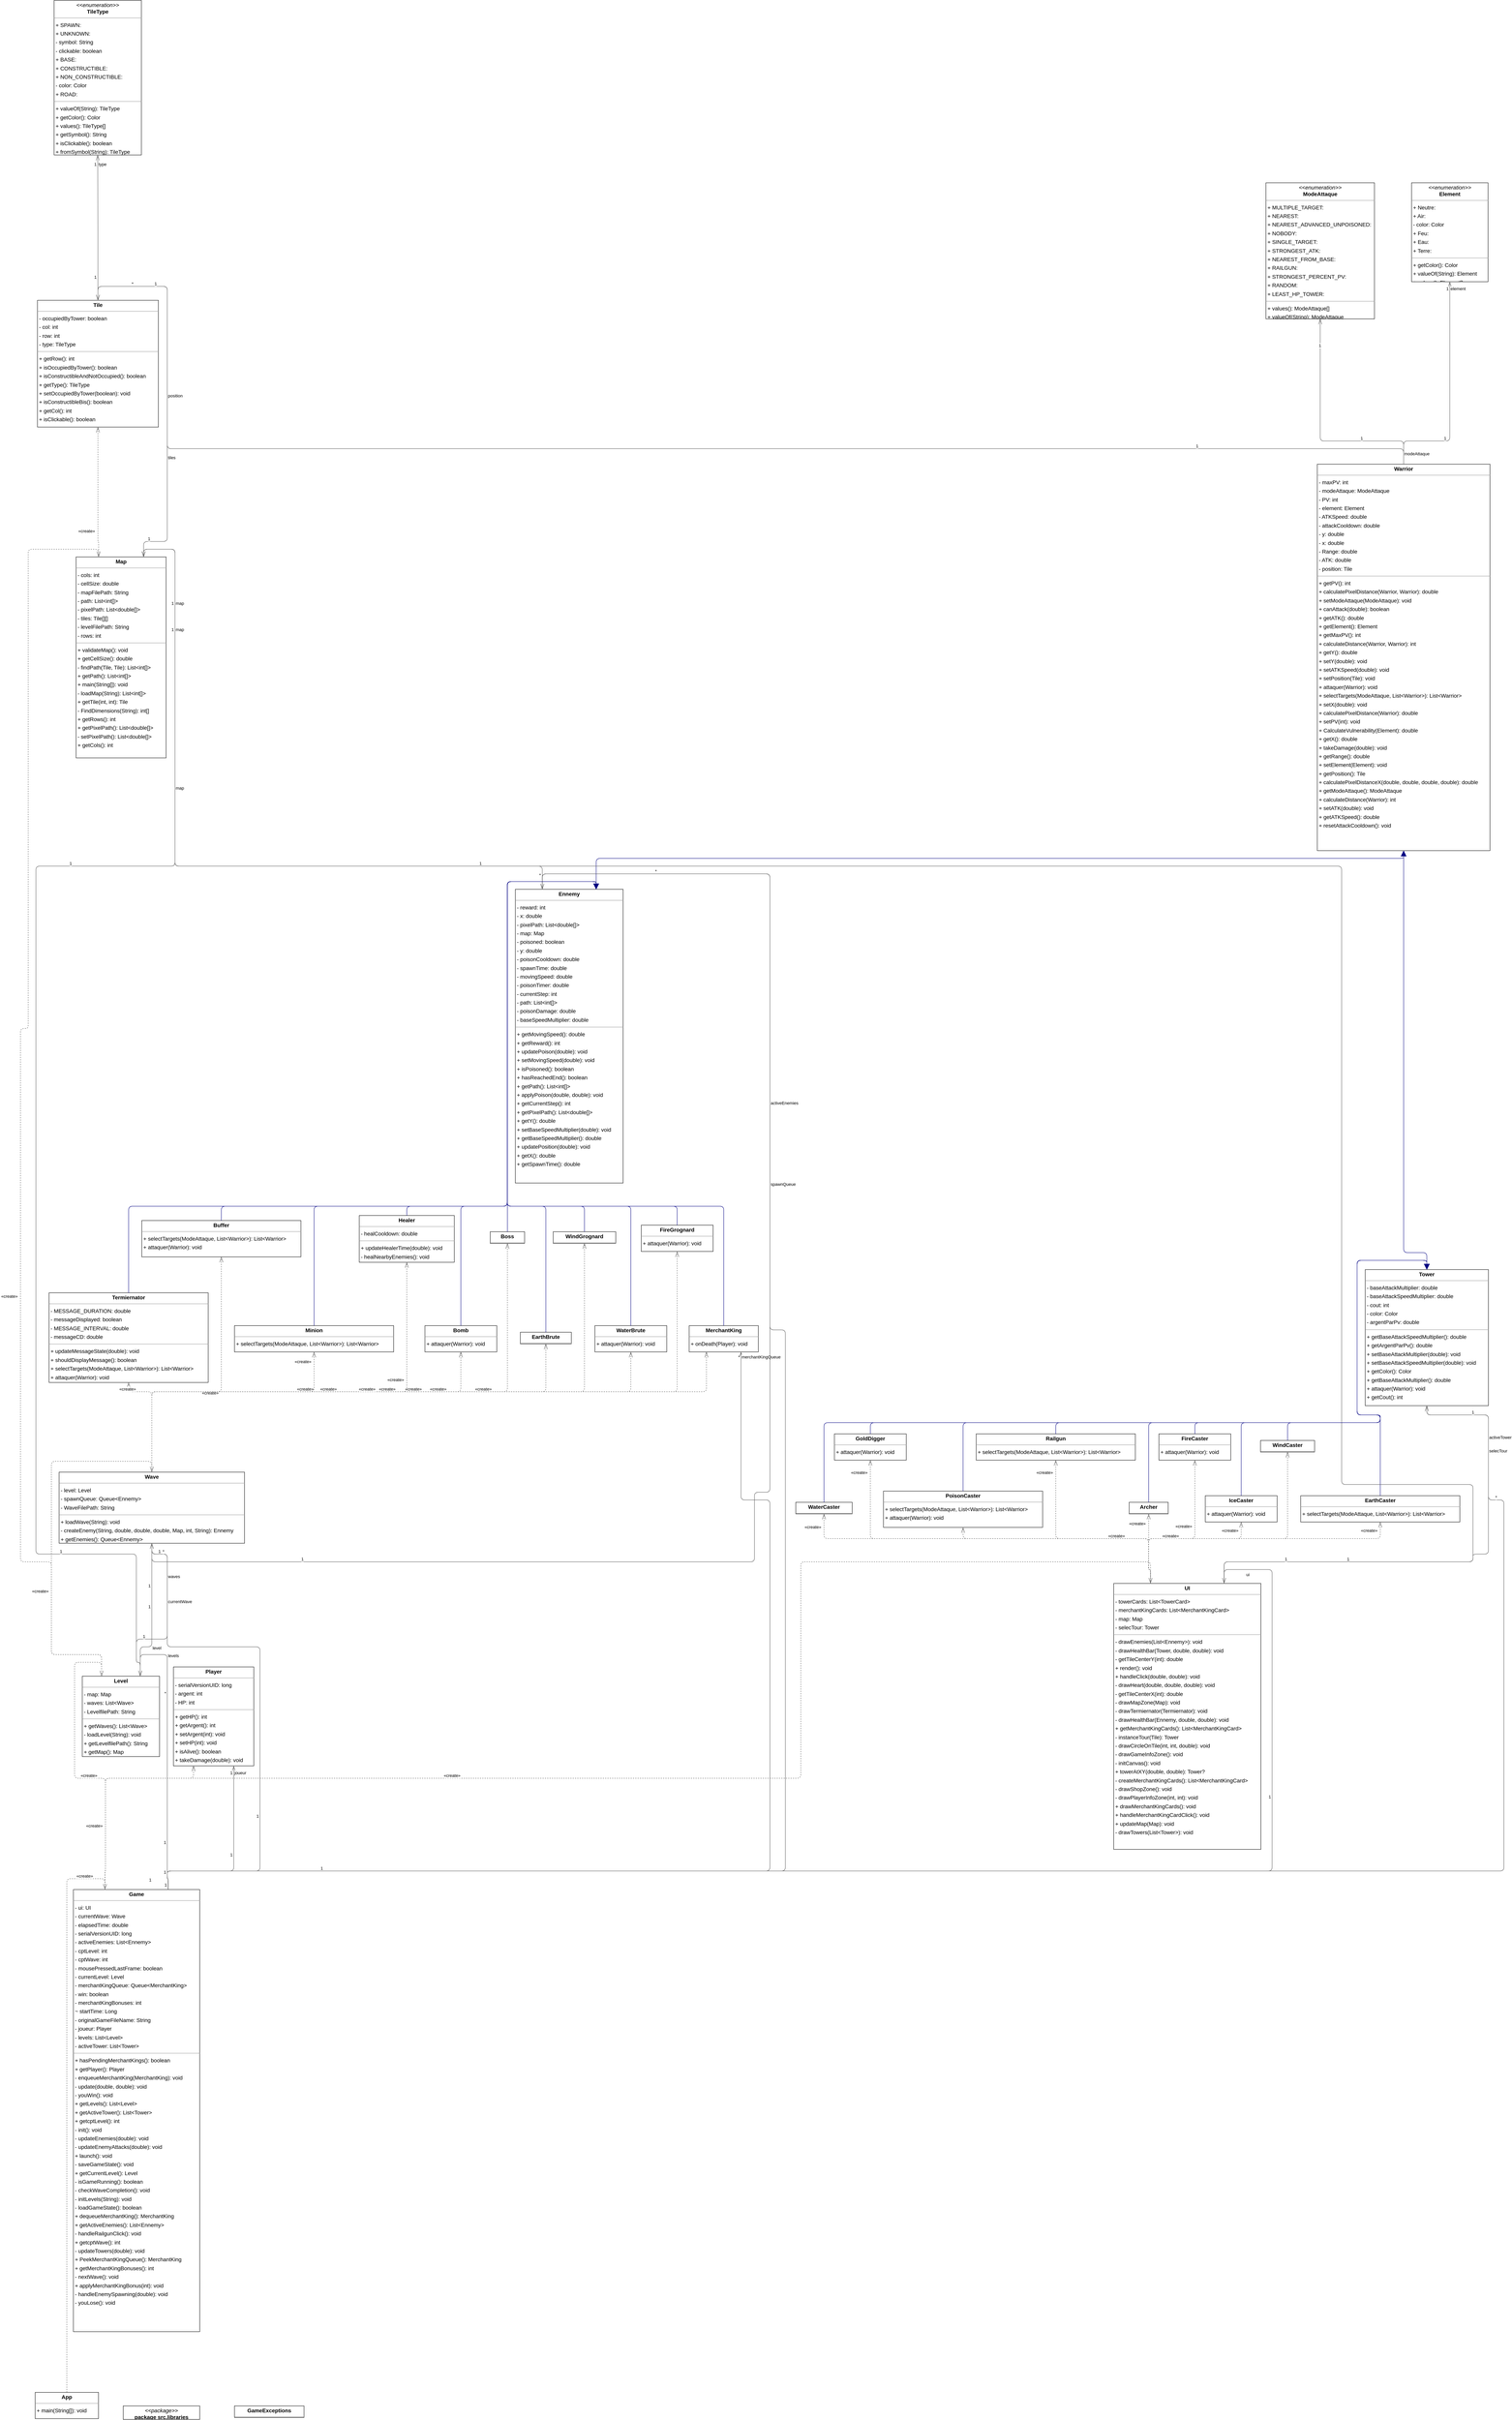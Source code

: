 <mxGraphModel dx="0" dy="0" grid="1" gridSize="10" guides="1" tooltips="1" connect="1" arrows="1" fold="1" page="0" pageScale="1" background="none" math="0" shadow="0">
  <root>
    <mxCell id="0" />
    <mxCell id="1" parent="0" />
    <mxCell id="node9" parent="1" vertex="1" value="&lt;p style=&quot;margin:0px;margin-top:4px;text-align:center;&quot;&gt;&lt;b&gt;App&lt;/b&gt;&lt;/p&gt;&lt;hr size=&quot;1&quot;/&gt;&lt;p style=&quot;margin:0 0 0 4px;line-height:1.6;&quot;&gt;+ main(String[]): void&lt;/p&gt;" style="verticalAlign=top;align=left;overflow=fill;fontSize=14;fontFamily=Helvetica;html=1;rounded=0;shadow=0;comic=0;labelBackgroundColor=none;strokeWidth=1;">
      <mxGeometry x="-239" y="5617" width="164" height="68" as="geometry" />
    </mxCell>
    <mxCell id="node35" parent="1" vertex="1" value="&lt;p style=&quot;margin:0px;margin-top:4px;text-align:center;&quot;&gt;&lt;b&gt;Archer&lt;/b&gt;&lt;/p&gt;&lt;hr size=&quot;1&quot;/&gt;" style="verticalAlign=top;align=left;overflow=fill;fontSize=14;fontFamily=Helvetica;html=1;rounded=0;shadow=0;comic=0;labelBackgroundColor=none;strokeWidth=1;">
      <mxGeometry x="2593" y="3314" width="101" height="30" as="geometry" />
    </mxCell>
    <mxCell id="node16" parent="1" vertex="1" value="&lt;p style=&quot;margin:0px;margin-top:4px;text-align:center;&quot;&gt;&lt;b&gt;Bomb&lt;/b&gt;&lt;/p&gt;&lt;hr size=&quot;1&quot;/&gt;&lt;p style=&quot;margin:0 0 0 4px;line-height:1.6;&quot;&gt;+ attaquer(Warrior): void&lt;/p&gt;" style="verticalAlign=top;align=left;overflow=fill;fontSize=14;fontFamily=Helvetica;html=1;rounded=0;shadow=0;comic=0;labelBackgroundColor=none;strokeWidth=1;">
      <mxGeometry x="770" y="2857" width="186" height="68" as="geometry" />
    </mxCell>
    <mxCell id="node20" parent="1" vertex="1" value="&lt;p style=&quot;margin:0px;margin-top:4px;text-align:center;&quot;&gt;&lt;b&gt;Boss&lt;/b&gt;&lt;/p&gt;&lt;hr size=&quot;1&quot;/&gt;" style="verticalAlign=top;align=left;overflow=fill;fontSize=14;fontFamily=Helvetica;html=1;rounded=0;shadow=0;comic=0;labelBackgroundColor=none;strokeWidth=1;">
      <mxGeometry x="939" y="2614" width="89" height="30" as="geometry" />
    </mxCell>
    <mxCell id="node18" parent="1" vertex="1" value="&lt;p style=&quot;margin:0px;margin-top:4px;text-align:center;&quot;&gt;&lt;b&gt;Buffer&lt;/b&gt;&lt;/p&gt;&lt;hr size=&quot;1&quot;/&gt;&lt;p style=&quot;margin:0 0 0 4px;line-height:1.6;&quot;&gt;+ selectTargets(ModeAttaque, List&amp;lt;Warrior&amp;gt;): List&amp;lt;Warrior&amp;gt;&lt;br/&gt;+ attaquer(Warrior): void&lt;/p&gt;" style="verticalAlign=top;align=left;overflow=fill;fontSize=14;fontFamily=Helvetica;html=1;rounded=0;shadow=0;comic=0;labelBackgroundColor=none;strokeWidth=1;">
      <mxGeometry x="37" y="2585" width="412" height="94" as="geometry" />
    </mxCell>
    <mxCell id="node23" parent="1" vertex="1" value="&lt;p style=&quot;margin:0px;margin-top:4px;text-align:center;&quot;&gt;&lt;b&gt;EarthBrute&lt;/b&gt;&lt;/p&gt;&lt;hr size=&quot;1&quot;/&gt;" style="verticalAlign=top;align=left;overflow=fill;fontSize=14;fontFamily=Helvetica;html=1;rounded=0;shadow=0;comic=0;labelBackgroundColor=none;strokeWidth=1;">
      <mxGeometry x="1017" y="2874" width="132" height="30" as="geometry" />
    </mxCell>
    <mxCell id="node28" parent="1" vertex="1" value="&lt;p style=&quot;margin:0px;margin-top:4px;text-align:center;&quot;&gt;&lt;b&gt;EarthCaster&lt;/b&gt;&lt;/p&gt;&lt;hr size=&quot;1&quot;/&gt;&lt;p style=&quot;margin:0 0 0 4px;line-height:1.6;&quot;&gt;+ selectTargets(ModeAttaque, List&amp;lt;Warrior&amp;gt;): List&amp;lt;Warrior&amp;gt;&lt;/p&gt;" style="verticalAlign=top;align=left;overflow=fill;fontSize=14;fontFamily=Helvetica;html=1;rounded=0;shadow=0;comic=0;labelBackgroundColor=none;strokeWidth=1;">
      <mxGeometry x="3037" y="3297" width="412" height="68" as="geometry" />
    </mxCell>
    <mxCell id="node5" parent="1" vertex="1" value="&lt;p style=&quot;margin:0px;margin-top:4px;text-align:center;&quot;&gt;&lt;i&gt;&amp;lt;&amp;lt;enumeration&amp;gt;&amp;gt;&lt;/i&gt;&lt;br/&gt;&lt;b&gt;Element&lt;/b&gt;&lt;/p&gt;&lt;hr size=&quot;1&quot;/&gt;&lt;p style=&quot;margin:0 0 0 4px;line-height:1.6;&quot;&gt;+ Neutre: &lt;br/&gt;+ Air: &lt;br/&gt;- color: Color&lt;br/&gt;+ Feu: &lt;br/&gt;+ Eau: &lt;br/&gt;+ Terre: &lt;/p&gt;&lt;hr size=&quot;1&quot;/&gt;&lt;p style=&quot;margin:0 0 0 4px;line-height:1.6;&quot;&gt;+ getColor(): Color&lt;br/&gt;+ valueOf(String): Element&lt;br/&gt;+ values(): Element[]&lt;/p&gt;" style="verticalAlign=top;align=left;overflow=fill;fontSize=14;fontFamily=Helvetica;html=1;rounded=0;shadow=0;comic=0;labelBackgroundColor=none;strokeWidth=1;">
      <mxGeometry x="3324" y="-100" width="198" height="256" as="geometry" />
    </mxCell>
    <mxCell id="node0" parent="1" vertex="1" value="&lt;p style=&quot;margin:0px;margin-top:4px;text-align:center;&quot;&gt;&lt;b&gt;Ennemy&lt;/b&gt;&lt;/p&gt;&lt;hr size=&quot;1&quot;/&gt;&lt;p style=&quot;margin:0 0 0 4px;line-height:1.6;&quot;&gt;- reward: int&lt;br/&gt;- x: double&lt;br/&gt;- pixelPath: List&amp;lt;double[]&amp;gt;&lt;br/&gt;- map: Map&lt;br/&gt;- poisoned: boolean&lt;br/&gt;- y: double&lt;br/&gt;- poisonCooldown: double&lt;br/&gt;- spawnTime: double&lt;br/&gt;- movingSpeed: double&lt;br/&gt;- poisonTimer: double&lt;br/&gt;- currentStep: int&lt;br/&gt;- path: List&amp;lt;int[]&amp;gt;&lt;br/&gt;- poisonDamage: double&lt;br/&gt;- baseSpeedMultiplier: double&lt;/p&gt;&lt;hr size=&quot;1&quot;/&gt;&lt;p style=&quot;margin:0 0 0 4px;line-height:1.6;&quot;&gt;+ getMovingSpeed(): double&lt;br/&gt;+ getReward(): int&lt;br/&gt;+ updatePoison(double): void&lt;br/&gt;+ setMovingSpeed(double): void&lt;br/&gt;+ isPoisoned(): boolean&lt;br/&gt;+ hasReachedEnd(): boolean&lt;br/&gt;+ getPath(): List&amp;lt;int[]&amp;gt;&lt;br/&gt;+ applyPoison(double, double): void&lt;br/&gt;+ getCurrentStep(): int&lt;br/&gt;+ getPixelPath(): List&amp;lt;double[]&amp;gt;&lt;br/&gt;+ getY(): double&lt;br/&gt;+ setBaseSpeedMultiplier(double): void&lt;br/&gt;+ getBaseSpeedMultiplier(): double&lt;br/&gt;+ updatePosition(double): void&lt;br/&gt;+ getX(): double&lt;br/&gt;+ getSpawnTime(): double&lt;/p&gt;" style="verticalAlign=top;align=left;overflow=fill;fontSize=14;fontFamily=Helvetica;html=1;rounded=0;shadow=0;comic=0;labelBackgroundColor=none;strokeWidth=1;">
      <mxGeometry x="1004" y="1728" width="279" height="760" as="geometry" />
    </mxCell>
    <mxCell id="node30" parent="1" vertex="1" value="&lt;p style=&quot;margin:0px;margin-top:4px;text-align:center;&quot;&gt;&lt;b&gt;FireCaster&lt;/b&gt;&lt;/p&gt;&lt;hr size=&quot;1&quot;/&gt;&lt;p style=&quot;margin:0 0 0 4px;line-height:1.6;&quot;&gt;+ attaquer(Warrior): void&lt;/p&gt;" style="verticalAlign=top;align=left;overflow=fill;fontSize=14;fontFamily=Helvetica;html=1;rounded=0;shadow=0;comic=0;labelBackgroundColor=none;strokeWidth=1;">
      <mxGeometry x="2670" y="3137" width="186" height="68" as="geometry" />
    </mxCell>
    <mxCell id="node21" parent="1" vertex="1" value="&lt;p style=&quot;margin:0px;margin-top:4px;text-align:center;&quot;&gt;&lt;b&gt;FireGrognard&lt;/b&gt;&lt;/p&gt;&lt;hr size=&quot;1&quot;/&gt;&lt;p style=&quot;margin:0 0 0 4px;line-height:1.6;&quot;&gt;+ attaquer(Warrior): void&lt;/p&gt;" style="verticalAlign=top;align=left;overflow=fill;fontSize=14;fontFamily=Helvetica;html=1;rounded=0;shadow=0;comic=0;labelBackgroundColor=none;strokeWidth=1;">
      <mxGeometry x="1330" y="2597" width="186" height="68" as="geometry" />
    </mxCell>
    <mxCell id="node2" parent="1" vertex="1" value="&lt;p style=&quot;margin:0px;margin-top:4px;text-align:center;&quot;&gt;&lt;b&gt;Game&lt;/b&gt;&lt;/p&gt;&lt;hr size=&quot;1&quot;/&gt;&lt;p style=&quot;margin:0 0 0 4px;line-height:1.6;&quot;&gt;- ui: UI&lt;br/&gt;- currentWave: Wave&lt;br/&gt;- elapsedTime: double&lt;br/&gt;- serialVersionUID: long&lt;br/&gt;- activeEnemies: List&amp;lt;Ennemy&amp;gt;&lt;br/&gt;- cptLevel: int&lt;br/&gt;- cptWave: int&lt;br/&gt;- mousePressedLastFrame: boolean&lt;br/&gt;- currentLevel: Level&lt;br/&gt;- merchantKingQueue: Queue&amp;lt;MerchantKing&amp;gt;&lt;br/&gt;- win: boolean&lt;br/&gt;- merchantKingBonuses: int&lt;br/&gt;~ startTime: Long&lt;br/&gt;- originalGameFileName: String&lt;br/&gt;- joueur: Player&lt;br/&gt;- levels: List&amp;lt;Level&amp;gt;&lt;br/&gt;- activeTower: List&amp;lt;Tower&amp;gt;&lt;/p&gt;&lt;hr size=&quot;1&quot;/&gt;&lt;p style=&quot;margin:0 0 0 4px;line-height:1.6;&quot;&gt;+ hasPendingMerchantKings(): boolean&lt;br/&gt;+ getPlayer(): Player&lt;br/&gt;- enqueueMerchantKing(MerchantKing): void&lt;br/&gt;- update(double, double): void&lt;br/&gt;- youWin(): void&lt;br/&gt;+ getLevels(): List&amp;lt;Level&amp;gt;&lt;br/&gt;+ getActiveTower(): List&amp;lt;Tower&amp;gt;&lt;br/&gt;+ getcptLevel(): int&lt;br/&gt;- init(): void&lt;br/&gt;- updateEnemies(double): void&lt;br/&gt;- updateEnemyAttacks(double): void&lt;br/&gt;+ launch(): void&lt;br/&gt;- saveGameState(): void&lt;br/&gt;+ getCurrentLevel(): Level&lt;br/&gt;- isGameRunning(): boolean&lt;br/&gt;- checkWaveCompletion(): void&lt;br/&gt;- initLevels(String): void&lt;br/&gt;- loadGameState(): boolean&lt;br/&gt;+ dequeueMerchantKing(): MerchantKing&lt;br/&gt;+ getActiveEnemies(): List&amp;lt;Ennemy&amp;gt;&lt;br/&gt;- handleRailgunClick(): void&lt;br/&gt;+ getcptWave(): int&lt;br/&gt;- updateTowers(double): void&lt;br/&gt;+ PeekMerchantKingQueue(): MerchantKing&lt;br/&gt;+ getMerchantKingBonuses(): int&lt;br/&gt;- nextWave(): void&lt;br/&gt;+ applyMerchantKingBonus(int): void&lt;br/&gt;- handleEnemySpawning(double): void&lt;br/&gt;- youLose(): void&lt;/p&gt;" style="verticalAlign=top;align=left;overflow=fill;fontSize=14;fontFamily=Helvetica;html=1;rounded=0;shadow=0;comic=0;labelBackgroundColor=none;strokeWidth=1;">
      <mxGeometry x="-140" y="4316" width="327" height="1144" as="geometry" />
    </mxCell>
    <mxCell id="node11" parent="1" vertex="1" value="&lt;p style=&quot;margin:0px;margin-top:4px;text-align:center;&quot;&gt;&lt;b&gt;GameExceptions&lt;/b&gt;&lt;/p&gt;&lt;hr size=&quot;1&quot;/&gt;" style="verticalAlign=top;align=left;overflow=fill;fontSize=14;fontFamily=Helvetica;html=1;rounded=0;shadow=0;comic=0;labelBackgroundColor=none;strokeWidth=1;">
      <mxGeometry x="277" y="5652" width="180" height="30" as="geometry" />
    </mxCell>
    <mxCell id="node27" parent="1" vertex="1" value="&lt;p style=&quot;margin:0px;margin-top:4px;text-align:center;&quot;&gt;&lt;b&gt;GoldDigger&lt;/b&gt;&lt;/p&gt;&lt;hr size=&quot;1&quot;/&gt;&lt;p style=&quot;margin:0 0 0 4px;line-height:1.6;&quot;&gt;+ attaquer(Warrior): void&lt;/p&gt;" style="verticalAlign=top;align=left;overflow=fill;fontSize=14;fontFamily=Helvetica;html=1;rounded=0;shadow=0;comic=0;labelBackgroundColor=none;strokeWidth=1;">
      <mxGeometry x="1830" y="3137" width="186" height="68" as="geometry" />
    </mxCell>
    <mxCell id="node25" parent="1" vertex="1" value="&lt;p style=&quot;margin:0px;margin-top:4px;text-align:center;&quot;&gt;&lt;b&gt;Healer&lt;/b&gt;&lt;/p&gt;&lt;hr size=&quot;1&quot;/&gt;&lt;p style=&quot;margin:0 0 0 4px;line-height:1.6;&quot;&gt;- healCooldown: double&lt;/p&gt;&lt;hr size=&quot;1&quot;/&gt;&lt;p style=&quot;margin:0 0 0 4px;line-height:1.6;&quot;&gt;+ updateHealerTime(double): void&lt;br/&gt;- healNearbyEnemies(): void&lt;/p&gt;" style="verticalAlign=top;align=left;overflow=fill;fontSize=14;fontFamily=Helvetica;html=1;rounded=0;shadow=0;comic=0;labelBackgroundColor=none;strokeWidth=1;">
      <mxGeometry x="600" y="2572" width="246" height="121" as="geometry" />
    </mxCell>
    <mxCell id="node32" parent="1" vertex="1" value="&lt;p style=&quot;margin:0px;margin-top:4px;text-align:center;&quot;&gt;&lt;b&gt;IceCaster&lt;/b&gt;&lt;/p&gt;&lt;hr size=&quot;1&quot;/&gt;&lt;p style=&quot;margin:0 0 0 4px;line-height:1.6;&quot;&gt;+ attaquer(Warrior): void&lt;/p&gt;" style="verticalAlign=top;align=left;overflow=fill;fontSize=14;fontFamily=Helvetica;html=1;rounded=0;shadow=0;comic=0;labelBackgroundColor=none;strokeWidth=1;">
      <mxGeometry x="2790" y="3297" width="186" height="68" as="geometry" />
    </mxCell>
    <mxCell id="node14" parent="1" vertex="1" value="&lt;p style=&quot;margin:0px;margin-top:4px;text-align:center;&quot;&gt;&lt;b&gt;Level&lt;/b&gt;&lt;/p&gt;&lt;hr size=&quot;1&quot;/&gt;&lt;p style=&quot;margin:0 0 0 4px;line-height:1.6;&quot;&gt;- map: Map&lt;br/&gt;- waves: List&amp;lt;Wave&amp;gt;&lt;br/&gt;- LevelfilePath: String&lt;/p&gt;&lt;hr size=&quot;1&quot;/&gt;&lt;p style=&quot;margin:0 0 0 4px;line-height:1.6;&quot;&gt;+ getWaves(): List&amp;lt;Wave&amp;gt;&lt;br/&gt;- loadLevel(String): void&lt;br/&gt;+ getLevelfilePath(): String&lt;br/&gt;+ getMap(): Map&lt;/p&gt;" style="verticalAlign=top;align=left;overflow=fill;fontSize=14;fontFamily=Helvetica;html=1;rounded=0;shadow=0;comic=0;labelBackgroundColor=none;strokeWidth=1;">
      <mxGeometry x="-117" y="3764" width="200" height="208" as="geometry" />
    </mxCell>
    <mxCell id="node6" parent="1" vertex="1" value="&lt;p style=&quot;margin:0px;margin-top:4px;text-align:center;&quot;&gt;&lt;b&gt;Map&lt;/b&gt;&lt;/p&gt;&lt;hr size=&quot;1&quot;/&gt;&lt;p style=&quot;margin:0 0 0 4px;line-height:1.6;&quot;&gt;- cols: int&lt;br/&gt;- cellSize: double&lt;br/&gt;- mapFilePath: String&lt;br/&gt;- path: List&amp;lt;int[]&amp;gt;&lt;br/&gt;- pixelPath: List&amp;lt;double[]&amp;gt;&lt;br/&gt;- tiles: Tile[][]&lt;br/&gt;- levelFilePath: String&lt;br/&gt;- rows: int&lt;/p&gt;&lt;hr size=&quot;1&quot;/&gt;&lt;p style=&quot;margin:0 0 0 4px;line-height:1.6;&quot;&gt;+ validateMap(): void&lt;br/&gt;+ getCellSize(): double&lt;br/&gt;- findPath(Tile, Tile): List&amp;lt;int[]&amp;gt;&lt;br/&gt;+ getPath(): List&amp;lt;int[]&amp;gt;&lt;br/&gt;+ main(String[]): void&lt;br/&gt;- loadMap(String): List&amp;lt;int[]&amp;gt;&lt;br/&gt;+ getTile(int, int): Tile&lt;br/&gt;- FindDimensions(String): int[]&lt;br/&gt;+ getRows(): int&lt;br/&gt;+ getPixelPath(): List&amp;lt;double[]&amp;gt;&lt;br/&gt;- setPixelPath(): List&amp;lt;double[]&amp;gt;&lt;br/&gt;+ getCols(): int&lt;/p&gt;" style="verticalAlign=top;align=left;overflow=fill;fontSize=14;fontFamily=Helvetica;html=1;rounded=0;shadow=0;comic=0;labelBackgroundColor=none;strokeWidth=1;">
      <mxGeometry x="-133" y="868" width="233" height="520" as="geometry" />
    </mxCell>
    <mxCell id="node17" parent="1" vertex="1" value="&lt;p style=&quot;margin:0px;margin-top:4px;text-align:center;&quot;&gt;&lt;b&gt;MerchantKing&lt;/b&gt;&lt;/p&gt;&lt;hr size=&quot;1&quot;/&gt;&lt;p style=&quot;margin:0 0 0 4px;line-height:1.6;&quot;&gt;+ onDeath(Player): void&lt;/p&gt;" style="verticalAlign=top;align=left;overflow=fill;fontSize=14;fontFamily=Helvetica;html=1;rounded=0;shadow=0;comic=0;labelBackgroundColor=none;strokeWidth=1;">
      <mxGeometry x="1454" y="2857" width="179" height="68" as="geometry" />
    </mxCell>
    <mxCell id="node24" parent="1" vertex="1" value="&lt;p style=&quot;margin:0px;margin-top:4px;text-align:center;&quot;&gt;&lt;b&gt;Minion&lt;/b&gt;&lt;/p&gt;&lt;hr size=&quot;1&quot;/&gt;&lt;p style=&quot;margin:0 0 0 4px;line-height:1.6;&quot;&gt;+ selectTargets(ModeAttaque, List&amp;lt;Warrior&amp;gt;): List&amp;lt;Warrior&amp;gt;&lt;/p&gt;" style="verticalAlign=top;align=left;overflow=fill;fontSize=14;fontFamily=Helvetica;html=1;rounded=0;shadow=0;comic=0;labelBackgroundColor=none;strokeWidth=1;">
      <mxGeometry x="277" y="2857" width="412" height="68" as="geometry" />
    </mxCell>
    <mxCell id="node15" parent="1" vertex="1" value="&lt;p style=&quot;margin:0px;margin-top:4px;text-align:center;&quot;&gt;&lt;i&gt;&amp;lt;&amp;lt;enumeration&amp;gt;&amp;gt;&lt;/i&gt;&lt;br/&gt;&lt;b&gt;ModeAttaque&lt;/b&gt;&lt;/p&gt;&lt;hr size=&quot;1&quot;/&gt;&lt;p style=&quot;margin:0 0 0 4px;line-height:1.6;&quot;&gt;+ MULTIPLE_TARGET: &lt;br/&gt;+ NEAREST: &lt;br/&gt;+ NEAREST_ADVANCED_UNPOISONED: &lt;br/&gt;+ NOBODY: &lt;br/&gt;+ SINGLE_TARGET: &lt;br/&gt;+ STRONGEST_ATK: &lt;br/&gt;+ NEAREST_FROM_BASE: &lt;br/&gt;+ RAILGUN: &lt;br/&gt;+ STRONGEST_PERCENT_PV: &lt;br/&gt;+ RANDOM: &lt;br/&gt;+ LEAST_HP_TOWER: &lt;/p&gt;&lt;hr size=&quot;1&quot;/&gt;&lt;p style=&quot;margin:0 0 0 4px;line-height:1.6;&quot;&gt;+ values(): ModeAttaque[]&lt;br/&gt;+ valueOf(String): ModeAttaque&lt;/p&gt;" style="verticalAlign=top;align=left;overflow=fill;fontSize=14;fontFamily=Helvetica;html=1;rounded=0;shadow=0;comic=0;labelBackgroundColor=none;strokeWidth=1;">
      <mxGeometry x="2947" y="-100" width="281" height="352" as="geometry" />
    </mxCell>
    <mxCell id="node10" parent="1" vertex="1" value="&lt;p style=&quot;margin:0px;margin-top:4px;text-align:center;&quot;&gt;&lt;b&gt;Player&lt;/b&gt;&lt;/p&gt;&lt;hr size=&quot;1&quot;/&gt;&lt;p style=&quot;margin:0 0 0 4px;line-height:1.6;&quot;&gt;- serialVersionUID: long&lt;br/&gt;- argent: int&lt;br/&gt;- HP: int&lt;/p&gt;&lt;hr size=&quot;1&quot;/&gt;&lt;p style=&quot;margin:0 0 0 4px;line-height:1.6;&quot;&gt;+ getHP(): int&lt;br/&gt;+ getArgent(): int&lt;br/&gt;+ setArgent(int): void&lt;br/&gt;+ setHP(int): void&lt;br/&gt;+ isAlive(): boolean&lt;br/&gt;+ takeDamage(double): void&lt;/p&gt;" style="verticalAlign=top;align=left;overflow=fill;fontSize=14;fontFamily=Helvetica;html=1;rounded=0;shadow=0;comic=0;labelBackgroundColor=none;strokeWidth=1;">
      <mxGeometry x="119" y="3740" width="208" height="256" as="geometry" />
    </mxCell>
    <mxCell id="node29" parent="1" vertex="1" value="&lt;p style=&quot;margin:0px;margin-top:4px;text-align:center;&quot;&gt;&lt;b&gt;PoisonCaster&lt;/b&gt;&lt;/p&gt;&lt;hr size=&quot;1&quot;/&gt;&lt;p style=&quot;margin:0 0 0 4px;line-height:1.6;&quot;&gt;+ selectTargets(ModeAttaque, List&amp;lt;Warrior&amp;gt;): List&amp;lt;Warrior&amp;gt;&lt;br/&gt;+ attaquer(Warrior): void&lt;/p&gt;" style="verticalAlign=top;align=left;overflow=fill;fontSize=14;fontFamily=Helvetica;html=1;rounded=0;shadow=0;comic=0;labelBackgroundColor=none;strokeWidth=1;">
      <mxGeometry x="1957" y="3285" width="412" height="94" as="geometry" />
    </mxCell>
    <mxCell id="node33" parent="1" vertex="1" value="&lt;p style=&quot;margin:0px;margin-top:4px;text-align:center;&quot;&gt;&lt;b&gt;Railgun&lt;/b&gt;&lt;/p&gt;&lt;hr size=&quot;1&quot;/&gt;&lt;p style=&quot;margin:0 0 0 4px;line-height:1.6;&quot;&gt;+ selectTargets(ModeAttaque, List&amp;lt;Warrior&amp;gt;): List&amp;lt;Warrior&amp;gt;&lt;/p&gt;" style="verticalAlign=top;align=left;overflow=fill;fontSize=14;fontFamily=Helvetica;html=1;rounded=0;shadow=0;comic=0;labelBackgroundColor=none;strokeWidth=1;">
      <mxGeometry x="2197" y="3137" width="412" height="68" as="geometry" />
    </mxCell>
    <mxCell id="node22" parent="1" vertex="1" value="&lt;p style=&quot;margin:0px;margin-top:4px;text-align:center;&quot;&gt;&lt;b&gt;Termiernator&lt;/b&gt;&lt;/p&gt;&lt;hr size=&quot;1&quot;/&gt;&lt;p style=&quot;margin:0 0 0 4px;line-height:1.6;&quot;&gt;- MESSAGE_DURATION: double&lt;br/&gt;- messageDisplayed: boolean&lt;br/&gt;- MESSAGE_INTERVAL: double&lt;br/&gt;- messageCD: double&lt;/p&gt;&lt;hr size=&quot;1&quot;/&gt;&lt;p style=&quot;margin:0 0 0 4px;line-height:1.6;&quot;&gt;+ updateMessageState(double): void&lt;br/&gt;+ shouldDisplayMessage(): boolean&lt;br/&gt;+ selectTargets(ModeAttaque, List&amp;lt;Warrior&amp;gt;): List&amp;lt;Warrior&amp;gt;&lt;br/&gt;+ attaquer(Warrior): void&lt;/p&gt;" style="verticalAlign=top;align=left;overflow=fill;fontSize=14;fontFamily=Helvetica;html=1;rounded=0;shadow=0;comic=0;labelBackgroundColor=none;strokeWidth=1;">
      <mxGeometry x="-203" y="2772" width="412" height="232" as="geometry" />
    </mxCell>
    <mxCell id="node4" parent="1" vertex="1" value="&lt;p style=&quot;margin:0px;margin-top:4px;text-align:center;&quot;&gt;&lt;b&gt;Tile&lt;/b&gt;&lt;/p&gt;&lt;hr size=&quot;1&quot;/&gt;&lt;p style=&quot;margin:0 0 0 4px;line-height:1.6;&quot;&gt;- occupiedByTower: boolean&lt;br/&gt;- col: int&lt;br/&gt;- row: int&lt;br/&gt;- type: TileType&lt;/p&gt;&lt;hr size=&quot;1&quot;/&gt;&lt;p style=&quot;margin:0 0 0 4px;line-height:1.6;&quot;&gt;+ getRow(): int&lt;br/&gt;+ isOccupiedByTower(): boolean&lt;br/&gt;+ isConstructibleAndNotOccupied(): boolean&lt;br/&gt;+ getType(): TileType&lt;br/&gt;+ setOccupiedByTower(boolean): void&lt;br/&gt;+ isConstructibleBis(): boolean&lt;br/&gt;+ getCol(): int&lt;br/&gt;+ isClickable(): boolean&lt;/p&gt;" style="verticalAlign=top;align=left;overflow=fill;fontSize=14;fontFamily=Helvetica;html=1;rounded=0;shadow=0;comic=0;labelBackgroundColor=none;strokeWidth=1;">
      <mxGeometry x="-233" y="204" width="313" height="328" as="geometry" />
    </mxCell>
    <mxCell id="node1" parent="1" vertex="1" value="&lt;p style=&quot;margin:0px;margin-top:4px;text-align:center;&quot;&gt;&lt;i&gt;&amp;lt;&amp;lt;enumeration&amp;gt;&amp;gt;&lt;/i&gt;&lt;br/&gt;&lt;b&gt;TileType&lt;/b&gt;&lt;/p&gt;&lt;hr size=&quot;1&quot;/&gt;&lt;p style=&quot;margin:0 0 0 4px;line-height:1.6;&quot;&gt;+ SPAWN: &lt;br/&gt;+ UNKNOWN: &lt;br/&gt;- symbol: String&lt;br/&gt;- clickable: boolean&lt;br/&gt;+ BASE: &lt;br/&gt;+ CONSTRUCTIBLE: &lt;br/&gt;+ NON_CONSTRUCTIBLE: &lt;br/&gt;- color: Color&lt;br/&gt;+ ROAD: &lt;/p&gt;&lt;hr size=&quot;1&quot;/&gt;&lt;p style=&quot;margin:0 0 0 4px;line-height:1.6;&quot;&gt;+ valueOf(String): TileType&lt;br/&gt;+ getColor(): Color&lt;br/&gt;+ values(): TileType[]&lt;br/&gt;+ getSymbol(): String&lt;br/&gt;+ isClickable(): boolean&lt;br/&gt;+ fromSymbol(String): TileType&lt;/p&gt;" style="verticalAlign=top;align=left;overflow=fill;fontSize=14;fontFamily=Helvetica;html=1;rounded=0;shadow=0;comic=0;labelBackgroundColor=none;strokeWidth=1;">
      <mxGeometry x="-190" y="-572" width="226" height="400" as="geometry" />
    </mxCell>
    <mxCell id="node13" parent="1" vertex="1" value="&lt;p style=&quot;margin:0px;margin-top:4px;text-align:center;&quot;&gt;&lt;b&gt;Tower&lt;/b&gt;&lt;/p&gt;&lt;hr size=&quot;1&quot;/&gt;&lt;p style=&quot;margin:0 0 0 4px;line-height:1.6;&quot;&gt;- baseAttackMultiplier: double&lt;br/&gt;- baseAttackSpeedMultiplier: double&lt;br/&gt;- cout: int&lt;br/&gt;- color: Color&lt;br/&gt;- argentParPv: double&lt;/p&gt;&lt;hr size=&quot;1&quot;/&gt;&lt;p style=&quot;margin:0 0 0 4px;line-height:1.6;&quot;&gt;+ getBaseAttackSpeedMultiplier(): double&lt;br/&gt;+ getArgentParPv(): double&lt;br/&gt;+ setBaseAttackMultiplier(double): void&lt;br/&gt;+ setBaseAttackSpeedMultiplier(double): void&lt;br/&gt;+ getColor(): Color&lt;br/&gt;+ getBaseAttackMultiplier(): double&lt;br/&gt;+ attaquer(Warrior): void&lt;br/&gt;+ getCout(): int&lt;/p&gt;" style="verticalAlign=top;align=left;overflow=fill;fontSize=14;fontFamily=Helvetica;html=1;rounded=0;shadow=0;comic=0;labelBackgroundColor=none;strokeWidth=1;">
      <mxGeometry x="3204" y="2712" width="319" height="352" as="geometry" />
    </mxCell>
    <mxCell id="node7" parent="1" vertex="1" value="&lt;p style=&quot;margin:0px;margin-top:4px;text-align:center;&quot;&gt;&lt;b&gt;UI&lt;/b&gt;&lt;/p&gt;&lt;hr size=&quot;1&quot;/&gt;&lt;p style=&quot;margin:0 0 0 4px;line-height:1.6;&quot;&gt;- towerCards: List&amp;lt;TowerCard&amp;gt;&lt;br/&gt;- merchantKingCards: List&amp;lt;MerchantKingCard&amp;gt;&lt;br/&gt;- map: Map&lt;br/&gt;- selecTour: Tower&lt;/p&gt;&lt;hr size=&quot;1&quot;/&gt;&lt;p style=&quot;margin:0 0 0 4px;line-height:1.6;&quot;&gt;- drawEnemies(List&amp;lt;Ennemy&amp;gt;): void&lt;br/&gt;- drawHealthBar(Tower, double, double): void&lt;br/&gt;- getTileCenterY(int): double&lt;br/&gt;+ render(): void&lt;br/&gt;+ handleClick(double, double): void&lt;br/&gt;- drawHeart(double, double, double): void&lt;br/&gt;- getTileCenterX(int): double&lt;br/&gt;- drawMapZone(Map): void&lt;br/&gt;- drawTermiernator(Termiernator): void&lt;br/&gt;- drawHealthBar(Ennemy, double, double): void&lt;br/&gt;+ getMerchantKingCards(): List&amp;lt;MerchantKingCard&amp;gt;&lt;br/&gt;- instanceTour(Tile): Tower&lt;br/&gt;- drawCircleOnTile(int, int, double): void&lt;br/&gt;- drawGameInfoZone(): void&lt;br/&gt;- initCanvas(): void&lt;br/&gt;+ towerAtXY(double, double): Tower?&lt;br/&gt;- createMerchantKingCards(): List&amp;lt;MerchantKingCard&amp;gt;&lt;br/&gt;- drawShopZone(): void&lt;br/&gt;- drawPlayerInfoZone(int, int): void&lt;br/&gt;+ drawMerchantKingCards(): void&lt;br/&gt;+ handleMerchantKingCardClick(): void&lt;br/&gt;+ updateMap(Map): void&lt;br/&gt;- drawTowers(List&amp;lt;Tower&amp;gt;): void&lt;/p&gt;" style="verticalAlign=top;align=left;overflow=fill;fontSize=14;fontFamily=Helvetica;html=1;rounded=0;shadow=0;comic=0;labelBackgroundColor=none;strokeWidth=1;">
      <mxGeometry x="2553" y="3524" width="381" height="688" as="geometry" />
    </mxCell>
    <mxCell id="node12" parent="1" vertex="1" value="&lt;p style=&quot;margin:0px;margin-top:4px;text-align:center;&quot;&gt;&lt;b&gt;Warrior&lt;/b&gt;&lt;/p&gt;&lt;hr size=&quot;1&quot;/&gt;&lt;p style=&quot;margin:0 0 0 4px;line-height:1.6;&quot;&gt;- maxPV: int&lt;br/&gt;- modeAttaque: ModeAttaque&lt;br/&gt;- PV: int&lt;br/&gt;- element: Element&lt;br/&gt;- ATKSpeed: double&lt;br/&gt;- attackCooldown: double&lt;br/&gt;- y: double&lt;br/&gt;- x: double&lt;br/&gt;- Range: double&lt;br/&gt;- ATK: double&lt;br/&gt;- position: Tile&lt;/p&gt;&lt;hr size=&quot;1&quot;/&gt;&lt;p style=&quot;margin:0 0 0 4px;line-height:1.6;&quot;&gt;+ getPV(): int&lt;br/&gt;+ calculatePixelDistance(Warrior, Warrior): double&lt;br/&gt;+ setModeAttaque(ModeAttaque): void&lt;br/&gt;+ canAttack(double): boolean&lt;br/&gt;+ getATK(): double&lt;br/&gt;+ getElement(): Element&lt;br/&gt;+ getMaxPV(): int&lt;br/&gt;+ calculateDistance(Warrior, Warrior): int&lt;br/&gt;+ getY(): double&lt;br/&gt;+ setY(double): void&lt;br/&gt;+ setATKSpeed(double): void&lt;br/&gt;+ setPosition(Tile): void&lt;br/&gt;+ attaquer(Warrior): void&lt;br/&gt;+ selectTargets(ModeAttaque, List&amp;lt;Warrior&amp;gt;): List&amp;lt;Warrior&amp;gt;&lt;br/&gt;+ setX(double): void&lt;br/&gt;+ calculatePixelDistance(Warrior): double&lt;br/&gt;+ setPV(int): void&lt;br/&gt;+ CalculateVulnerability(Element): double&lt;br/&gt;+ getX(): double&lt;br/&gt;+ takeDamage(double): void&lt;br/&gt;+ getRange(): double&lt;br/&gt;+ setElement(Element): void&lt;br/&gt;+ getPosition(): Tile&lt;br/&gt;+ calculatePixelDistanceX(double, double, double, double): double&lt;br/&gt;+ getModeAttaque(): ModeAttaque&lt;br/&gt;+ calculateDistance(Warrior): int&lt;br/&gt;+ setATK(double): void&lt;br/&gt;+ getATKSpeed(): double&lt;br/&gt;+ resetAttackCooldown(): void&lt;/p&gt;" style="verticalAlign=top;align=left;overflow=fill;fontSize=14;fontFamily=Helvetica;html=1;rounded=0;shadow=0;comic=0;labelBackgroundColor=none;strokeWidth=1;">
      <mxGeometry x="3080" y="628" width="447" height="1000" as="geometry" />
    </mxCell>
    <mxCell id="node26" parent="1" vertex="1" value="&lt;p style=&quot;margin:0px;margin-top:4px;text-align:center;&quot;&gt;&lt;b&gt;WaterBrute&lt;/b&gt;&lt;/p&gt;&lt;hr size=&quot;1&quot;/&gt;&lt;p style=&quot;margin:0 0 0 4px;line-height:1.6;&quot;&gt;+ attaquer(Warrior): void&lt;/p&gt;" style="verticalAlign=top;align=left;overflow=fill;fontSize=14;fontFamily=Helvetica;html=1;rounded=0;shadow=0;comic=0;labelBackgroundColor=none;strokeWidth=1;">
      <mxGeometry x="1210" y="2857" width="186" height="68" as="geometry" />
    </mxCell>
    <mxCell id="node34" parent="1" vertex="1" value="&lt;p style=&quot;margin:0px;margin-top:4px;text-align:center;&quot;&gt;&lt;b&gt;WaterCaster&lt;/b&gt;&lt;/p&gt;&lt;hr size=&quot;1&quot;/&gt;" style="verticalAlign=top;align=left;overflow=fill;fontSize=14;fontFamily=Helvetica;html=1;rounded=0;shadow=0;comic=0;labelBackgroundColor=none;strokeWidth=1;">
      <mxGeometry x="1730" y="3314" width="146" height="30" as="geometry" />
    </mxCell>
    <mxCell id="node8" parent="1" vertex="1" value="&lt;p style=&quot;margin:0px;margin-top:4px;text-align:center;&quot;&gt;&lt;b&gt;Wave&lt;/b&gt;&lt;/p&gt;&lt;hr size=&quot;1&quot;/&gt;&lt;p style=&quot;margin:0 0 0 4px;line-height:1.6;&quot;&gt;- level: Level&lt;br/&gt;- spawnQueue: Queue&amp;lt;Ennemy&amp;gt;&lt;br/&gt;- WaveFilePath: String&lt;/p&gt;&lt;hr size=&quot;1&quot;/&gt;&lt;p style=&quot;margin:0 0 0 4px;line-height:1.6;&quot;&gt;+ loadWave(String): void&lt;br/&gt;- createEnemy(String, double, double, double, Map, int, String): Ennemy&lt;br/&gt;+ getEnemies(): Queue&amp;lt;Ennemy&amp;gt;&lt;/p&gt;" style="verticalAlign=top;align=left;overflow=fill;fontSize=14;fontFamily=Helvetica;html=1;rounded=0;shadow=0;comic=0;labelBackgroundColor=none;strokeWidth=1;">
      <mxGeometry x="-177" y="3236" width="480" height="184" as="geometry" />
    </mxCell>
    <mxCell id="node31" parent="1" vertex="1" value="&lt;p style=&quot;margin:0px;margin-top:4px;text-align:center;&quot;&gt;&lt;b&gt;WindCaster&lt;/b&gt;&lt;/p&gt;&lt;hr size=&quot;1&quot;/&gt;" style="verticalAlign=top;align=left;overflow=fill;fontSize=14;fontFamily=Helvetica;html=1;rounded=0;shadow=0;comic=0;labelBackgroundColor=none;strokeWidth=1;">
      <mxGeometry x="2933" y="3154" width="140" height="30" as="geometry" />
    </mxCell>
    <mxCell id="node19" parent="1" vertex="1" value="&lt;p style=&quot;margin:0px;margin-top:4px;text-align:center;&quot;&gt;&lt;b&gt;WindGrognard&lt;/b&gt;&lt;/p&gt;&lt;hr size=&quot;1&quot;/&gt;" style="verticalAlign=top;align=left;overflow=fill;fontSize=14;fontFamily=Helvetica;html=1;rounded=0;shadow=0;comic=0;labelBackgroundColor=none;strokeWidth=1;">
      <mxGeometry x="1102" y="2614" width="162" height="30" as="geometry" />
    </mxCell>
    <mxCell id="node3" parent="1" vertex="1" value="&lt;p style=&quot;margin:0px;margin-top:4px;text-align:center;&quot;&gt;&lt;i&gt;&amp;lt;&amp;lt;package&amp;gt;&amp;gt;&lt;/i&gt;&lt;br/&gt;&lt;b&gt;package  src.libraries&lt;/b&gt;&lt;/p&gt;&lt;hr size=&quot;1&quot;/&gt;" style="verticalAlign=top;align=left;overflow=fill;fontSize=14;fontFamily=Helvetica;html=1;rounded=0;shadow=0;comic=0;labelBackgroundColor=none;strokeWidth=1;">
      <mxGeometry x="-11" y="5652" width="198" height="35" as="geometry" />
    </mxCell>
    <mxCell id="edge51" edge="1" value="" parent="1" source="node9" target="node2" style="html=1;rounded=1;edgeStyle=orthogonalEdgeStyle;dashed=1;startArrow=none;endArrow=openThin;endSize=12;strokeColor=#595959;exitX=0.500;exitY=0.001;exitDx=0;exitDy=0;entryX=0.250;entryY=0.000;entryDx=0;entryDy=0;">
      <mxGeometry width="50" height="50" relative="1" as="geometry">
        <Array as="points">
          <mxPoint x="-157" y="4288" />
          <mxPoint x="-59" y="4288" />
        </Array>
      </mxGeometry>
    </mxCell>
    <mxCell id="label308" parent="edge51" vertex="1" connectable="0" value="«create»" style="edgeLabel;resizable=0;html=1;align=left;verticalAlign=top;strokeColor=default;">
      <mxGeometry x="-134" y="4268" as="geometry" />
    </mxCell>
    <mxCell id="edge13" edge="1" value="" parent="1" source="node35" target="node13" style="html=1;rounded=1;edgeStyle=orthogonalEdgeStyle;dashed=0;startArrow=none;endArrow=block;endSize=12;strokeColor=#000082;exitX=0.500;exitY=0.001;exitDx=0;exitDy=0;entryX=0.500;entryY=0.000;entryDx=0;entryDy=0;">
      <mxGeometry width="50" height="50" relative="1" as="geometry">
        <Array as="points">
          <mxPoint x="2643" y="3108" />
          <mxPoint x="3243" y="3108" />
          <mxPoint x="3243" y="3088" />
          <mxPoint x="3183" y="3088" />
          <mxPoint x="3183" y="2688" />
          <mxPoint x="3363" y="2688" />
        </Array>
      </mxGeometry>
    </mxCell>
    <mxCell id="edge5" edge="1" value="" parent="1" source="node16" target="node0" style="html=1;rounded=1;edgeStyle=orthogonalEdgeStyle;dashed=0;startArrow=none;endArrow=block;endSize=12;strokeColor=#000082;exitX=0.500;exitY=0.001;exitDx=0;exitDy=0;entryX=0.750;entryY=0.000;entryDx=0;entryDy=0;">
      <mxGeometry width="50" height="50" relative="1" as="geometry">
        <Array as="points">
          <mxPoint x="863" y="2548" />
          <mxPoint x="983" y="2548" />
          <mxPoint x="983" y="1708" />
          <mxPoint x="1213" y="1708" />
        </Array>
      </mxGeometry>
    </mxCell>
    <mxCell id="edge4" edge="1" value="" parent="1" source="node20" target="node0" style="html=1;rounded=1;edgeStyle=orthogonalEdgeStyle;dashed=0;startArrow=none;endArrow=block;endSize=12;strokeColor=#000082;exitX=0.500;exitY=0.001;exitDx=0;exitDy=0;entryX=0.750;entryY=0.000;entryDx=0;entryDy=0;">
      <mxGeometry width="50" height="50" relative="1" as="geometry">
        <Array as="points">
          <mxPoint x="983" y="1708" />
          <mxPoint x="1213" y="1708" />
        </Array>
      </mxGeometry>
    </mxCell>
    <mxCell id="edge9" edge="1" value="" parent="1" source="node18" target="node0" style="html=1;rounded=1;edgeStyle=orthogonalEdgeStyle;dashed=0;startArrow=none;endArrow=block;endSize=12;strokeColor=#000082;exitX=0.500;exitY=0.000;exitDx=0;exitDy=0;entryX=0.750;entryY=0.000;entryDx=0;entryDy=0;">
      <mxGeometry width="50" height="50" relative="1" as="geometry">
        <Array as="points">
          <mxPoint x="243" y="2548" />
          <mxPoint x="983" y="2548" />
          <mxPoint x="983" y="1708" />
          <mxPoint x="1213" y="1708" />
        </Array>
      </mxGeometry>
    </mxCell>
    <mxCell id="edge12" edge="1" value="" parent="1" source="node23" target="node0" style="html=1;rounded=1;edgeStyle=orthogonalEdgeStyle;dashed=0;startArrow=none;endArrow=block;endSize=12;strokeColor=#000082;exitX=0.500;exitY=0.001;exitDx=0;exitDy=0;entryX=0.750;entryY=0.000;entryDx=0;entryDy=0;">
      <mxGeometry width="50" height="50" relative="1" as="geometry">
        <Array as="points">
          <mxPoint x="1083" y="2548" />
          <mxPoint x="983" y="2548" />
          <mxPoint x="983" y="1708" />
          <mxPoint x="1213" y="1708" />
        </Array>
      </mxGeometry>
    </mxCell>
    <mxCell id="edge20" edge="1" value="" parent="1" source="node28" target="node13" style="html=1;rounded=1;edgeStyle=orthogonalEdgeStyle;dashed=0;startArrow=none;endArrow=block;endSize=12;strokeColor=#000082;exitX=0.500;exitY=0.000;exitDx=0;exitDy=0;entryX=0.500;entryY=0.000;entryDx=0;entryDy=0;">
      <mxGeometry width="50" height="50" relative="1" as="geometry">
        <Array as="points">
          <mxPoint x="3243" y="3088" />
          <mxPoint x="3183" y="3088" />
          <mxPoint x="3183" y="2688" />
          <mxPoint x="3363" y="2688" />
        </Array>
      </mxGeometry>
    </mxCell>
    <mxCell id="edge45" edge="1" value="" parent="1" source="node0" target="node6" style="html=1;rounded=1;edgeStyle=orthogonalEdgeStyle;dashed=0;startArrow=diamondThinstartSize=12;endArrow=openThin;endSize=12;strokeColor=#595959;exitX=0.250;exitY=0.000;exitDx=0;exitDy=0;entryX=0.750;entryY=0.000;entryDx=0;entryDy=0;">
      <mxGeometry width="50" height="50" relative="1" as="geometry">
        <Array as="points">
          <mxPoint x="1073" y="1668" />
          <mxPoint x="123" y="1668" />
          <mxPoint x="123" y="848" />
          <mxPoint x="41" y="848" />
        </Array>
      </mxGeometry>
    </mxCell>
    <mxCell id="label270" parent="edge45" vertex="1" connectable="0" value="1" style="edgeLabel;resizable=0;html=1;align=left;verticalAlign=top;strokeColor=default;">
      <mxGeometry x="909" y="1648" as="geometry" />
    </mxCell>
    <mxCell id="label274" parent="edge45" vertex="1" connectable="0" value="1" style="edgeLabel;resizable=0;html=1;align=left;verticalAlign=top;strokeColor=default;">
      <mxGeometry x="112" y="975" as="geometry" />
    </mxCell>
    <mxCell id="label275" parent="edge45" vertex="1" connectable="0" value="map" style="edgeLabel;resizable=0;html=1;align=left;verticalAlign=top;strokeColor=default;">
      <mxGeometry x="123" y="975" as="geometry" />
    </mxCell>
    <mxCell id="edge0" edge="1" value="" parent="1" source="node0" target="node12" style="html=1;rounded=1;edgeStyle=orthogonalEdgeStyle;dashed=0;startArrow=none;endArrow=block;endSize=12;strokeColor=#000082;exitX=0.750;exitY=0.000;exitDx=0;exitDy=0;entryX=0.500;entryY=1.000;entryDx=0;entryDy=0;">
      <mxGeometry width="50" height="50" relative="1" as="geometry">
        <Array as="points">
          <mxPoint x="1213" y="1648" />
          <mxPoint x="3303" y="1648" />
        </Array>
      </mxGeometry>
    </mxCell>
    <mxCell id="edge17" edge="1" value="" parent="1" source="node30" target="node13" style="html=1;rounded=1;edgeStyle=orthogonalEdgeStyle;dashed=0;startArrow=none;endArrow=block;endSize=12;strokeColor=#000082;exitX=0.500;exitY=0.000;exitDx=0;exitDy=0;entryX=0.500;entryY=0.000;entryDx=0;entryDy=0;">
      <mxGeometry width="50" height="50" relative="1" as="geometry">
        <Array as="points">
          <mxPoint x="2763" y="3108" />
          <mxPoint x="3243" y="3108" />
          <mxPoint x="3243" y="3088" />
          <mxPoint x="3183" y="3088" />
          <mxPoint x="3183" y="2688" />
          <mxPoint x="3363" y="2688" />
        </Array>
      </mxGeometry>
    </mxCell>
    <mxCell id="edge2" edge="1" value="" parent="1" source="node21" target="node0" style="html=1;rounded=1;edgeStyle=orthogonalEdgeStyle;dashed=0;startArrow=none;endArrow=block;endSize=12;strokeColor=#000082;exitX=0.500;exitY=0.001;exitDx=0;exitDy=0;entryX=0.750;entryY=0.000;entryDx=0;entryDy=0;">
      <mxGeometry width="50" height="50" relative="1" as="geometry">
        <Array as="points">
          <mxPoint x="1423" y="2548" />
          <mxPoint x="983" y="2548" />
          <mxPoint x="983" y="1708" />
          <mxPoint x="1213" y="1708" />
        </Array>
      </mxGeometry>
    </mxCell>
    <mxCell id="edge35" edge="1" value="" parent="1" source="node2" target="node0" style="html=1;rounded=1;edgeStyle=orthogonalEdgeStyle;dashed=0;startArrow=diamondThinstartSize=12;endArrow=openThin;endSize=12;strokeColor=#595959;exitX=0.750;exitY=0.000;exitDx=0;exitDy=0;entryX=0.250;entryY=0.000;entryDx=0;entryDy=0;">
      <mxGeometry width="50" height="50" relative="1" as="geometry">
        <Array as="points">
          <mxPoint x="105" y="4288" />
          <mxPoint x="103" y="4288" />
          <mxPoint x="103" y="4268" />
          <mxPoint x="1703" y="4268" />
          <mxPoint x="1703" y="2868" />
          <mxPoint x="1663" y="2868" />
          <mxPoint x="1663" y="1688" />
          <mxPoint x="1073" y="1688" />
        </Array>
      </mxGeometry>
    </mxCell>
    <mxCell id="label210" parent="edge35" vertex="1" connectable="0" value="1" style="edgeLabel;resizable=0;html=1;align=left;verticalAlign=top;strokeColor=default;">
      <mxGeometry x="498" y="4248" as="geometry" />
    </mxCell>
    <mxCell id="label214" parent="edge35" vertex="1" connectable="0" value="*" style="edgeLabel;resizable=0;html=1;align=left;verticalAlign=top;strokeColor=default;">
      <mxGeometry x="1364" y="1668" as="geometry" />
    </mxCell>
    <mxCell id="label215" parent="edge35" vertex="1" connectable="0" value="activeEnemies" style="edgeLabel;resizable=0;html=1;align=left;verticalAlign=top;strokeColor=default;">
      <mxGeometry x="1663" y="2268" as="geometry" />
    </mxCell>
    <mxCell id="edge50" edge="1" value="" parent="1" source="node2" target="node14" style="html=1;rounded=1;edgeStyle=orthogonalEdgeStyle;dashed=1;startArrow=none;endArrow=openThin;endSize=12;strokeColor=#595959;exitX=0.250;exitY=0.000;exitDx=0;exitDy=0;entryX=0.250;entryY=0.000;entryDx=0;entryDy=0;">
      <mxGeometry width="50" height="50" relative="1" as="geometry">
        <Array as="points">
          <mxPoint x="-59" y="4268" />
          <mxPoint x="-57" y="4268" />
          <mxPoint x="-57" y="4028" />
          <mxPoint x="-137" y="4028" />
          <mxPoint x="-137" y="3728" />
          <mxPoint x="-67" y="3728" />
        </Array>
      </mxGeometry>
    </mxCell>
    <mxCell id="label302" parent="edge50" vertex="1" connectable="0" value="«create»" style="edgeLabel;resizable=0;html=1;align=left;verticalAlign=top;strokeColor=default;">
      <mxGeometry x="-123" y="4008" as="geometry" />
    </mxCell>
    <mxCell id="edge54" edge="1" value="" parent="1" source="node2" target="node14" style="html=1;rounded=1;edgeStyle=orthogonalEdgeStyle;dashed=0;startArrow=diamondThinstartSize=12;endArrow=openThin;endSize=12;strokeColor=#595959;exitX=0.750;exitY=0.000;exitDx=0;exitDy=0;entryX=0.750;entryY=0.000;entryDx=0;entryDy=0;">
      <mxGeometry width="50" height="50" relative="1" as="geometry">
        <Array as="points">
          <mxPoint x="105" y="4288" />
          <mxPoint x="103" y="4288" />
          <mxPoint x="103" y="3708" />
          <mxPoint x="33" y="3708" />
        </Array>
      </mxGeometry>
    </mxCell>
    <mxCell id="label324" parent="edge54" vertex="1" connectable="0" value="1" style="edgeLabel;resizable=0;html=1;align=left;verticalAlign=top;strokeColor=default;">
      <mxGeometry x="92" y="4181" as="geometry" />
    </mxCell>
    <mxCell id="label328" parent="edge54" vertex="1" connectable="0" value="*" style="edgeLabel;resizable=0;html=1;align=left;verticalAlign=top;strokeColor=default;">
      <mxGeometry x="94" y="3795" as="geometry" />
    </mxCell>
    <mxCell id="label329" parent="edge54" vertex="1" connectable="0" value="levels" style="edgeLabel;resizable=0;html=1;align=left;verticalAlign=top;strokeColor=default;">
      <mxGeometry x="103" y="3698" as="geometry" />
    </mxCell>
    <mxCell id="edge53" edge="1" value="" parent="1" source="node2" target="node17" style="html=1;rounded=1;edgeStyle=orthogonalEdgeStyle;dashed=0;startArrow=diamondThinstartSize=12;endArrow=openThin;endSize=12;strokeColor=#595959;exitX=0.750;exitY=0.000;exitDx=0;exitDy=0;entryX=0.750;entryY=1.001;entryDx=0;entryDy=0;">
      <mxGeometry width="50" height="50" relative="1" as="geometry">
        <Array as="points">
          <mxPoint x="105" y="4288" />
          <mxPoint x="103" y="4288" />
          <mxPoint x="103" y="4268" />
          <mxPoint x="1663" y="4268" />
          <mxPoint x="1663" y="3308" />
          <mxPoint x="1588" y="3308" />
        </Array>
      </mxGeometry>
    </mxCell>
    <mxCell id="label318" parent="edge53" vertex="1" connectable="0" value="1" style="edgeLabel;resizable=0;html=1;align=left;verticalAlign=top;strokeColor=default;">
      <mxGeometry x="54" y="4278" as="geometry" />
    </mxCell>
    <mxCell id="label322" parent="edge53" vertex="1" connectable="0" value="*" style="edgeLabel;resizable=0;html=1;align=left;verticalAlign=top;strokeColor=default;">
      <mxGeometry x="1579" y="2925" as="geometry" />
    </mxCell>
    <mxCell id="label323" parent="edge53" vertex="1" connectable="0" value="merchantKingQueue" style="edgeLabel;resizable=0;html=1;align=left;verticalAlign=top;strokeColor=default;">
      <mxGeometry x="1588" y="2925" as="geometry" />
    </mxCell>
    <mxCell id="edge25" edge="1" value="" parent="1" source="node2" target="node10" style="html=1;rounded=1;edgeStyle=orthogonalEdgeStyle;dashed=1;startArrow=none;endArrow=openThin;endSize=12;strokeColor=#595959;exitX=0.250;exitY=0.000;exitDx=0;exitDy=0;entryX=0.250;entryY=1.000;entryDx=0;entryDy=0;">
      <mxGeometry width="50" height="50" relative="1" as="geometry">
        <Array as="points">
          <mxPoint x="-59" y="4268" />
          <mxPoint x="-57" y="4268" />
          <mxPoint x="-57" y="4028" />
          <mxPoint x="171" y="4028" />
        </Array>
      </mxGeometry>
    </mxCell>
    <mxCell id="label152" parent="edge25" vertex="1" connectable="0" value="«create»" style="edgeLabel;resizable=0;html=1;align=left;verticalAlign=top;strokeColor=default;">
      <mxGeometry x="-109" y="4138" as="geometry" />
    </mxCell>
    <mxCell id="edge31" edge="1" value="" parent="1" source="node2" target="node10" style="html=1;rounded=1;edgeStyle=orthogonalEdgeStyle;dashed=0;startArrow=diamondThinstartSize=12;endArrow=openThin;endSize=12;strokeColor=#595959;exitX=0.750;exitY=0.000;exitDx=0;exitDy=0;entryX=0.750;entryY=1.000;entryDx=0;entryDy=0;">
      <mxGeometry width="50" height="50" relative="1" as="geometry">
        <Array as="points">
          <mxPoint x="105" y="4288" />
          <mxPoint x="103" y="4288" />
          <mxPoint x="103" y="4268" />
          <mxPoint x="275" y="4268" />
        </Array>
      </mxGeometry>
    </mxCell>
    <mxCell id="label186" parent="edge31" vertex="1" connectable="0" value="1" style="edgeLabel;resizable=0;html=1;align=left;verticalAlign=top;strokeColor=default;">
      <mxGeometry x="264" y="4213" as="geometry" />
    </mxCell>
    <mxCell id="label190" parent="edge31" vertex="1" connectable="0" value="1" style="edgeLabel;resizable=0;html=1;align=left;verticalAlign=top;strokeColor=default;">
      <mxGeometry x="264" y="4001" as="geometry" />
    </mxCell>
    <mxCell id="label191" parent="edge31" vertex="1" connectable="0" value="joueur" style="edgeLabel;resizable=0;html=1;align=left;verticalAlign=top;strokeColor=default;">
      <mxGeometry x="275" y="4001" as="geometry" />
    </mxCell>
    <mxCell id="edge39" edge="1" value="" parent="1" source="node2" target="node13" style="html=1;rounded=1;edgeStyle=orthogonalEdgeStyle;dashed=0;startArrow=diamondThinstartSize=12;endArrow=openThin;endSize=12;strokeColor=#595959;exitX=0.750;exitY=0.000;exitDx=0;exitDy=0;entryX=0.500;entryY=1.000;entryDx=0;entryDy=0;">
      <mxGeometry width="50" height="50" relative="1" as="geometry">
        <Array as="points">
          <mxPoint x="105" y="4288" />
          <mxPoint x="103" y="4288" />
          <mxPoint x="103" y="4268" />
          <mxPoint x="3563" y="4268" />
          <mxPoint x="3563" y="3308" />
          <mxPoint x="3523" y="3308" />
          <mxPoint x="3523" y="3088" />
          <mxPoint x="3363" y="3088" />
        </Array>
      </mxGeometry>
    </mxCell>
    <mxCell id="label234" parent="edge39" vertex="1" connectable="0" value="1" style="edgeLabel;resizable=0;html=1;align=left;verticalAlign=top;strokeColor=default;">
      <mxGeometry x="92" y="4258" as="geometry" />
    </mxCell>
    <mxCell id="label238" parent="edge39" vertex="1" connectable="0" value="*" style="edgeLabel;resizable=0;html=1;align=left;verticalAlign=top;strokeColor=default;">
      <mxGeometry x="3539" y="3288" as="geometry" />
    </mxCell>
    <mxCell id="label239" parent="edge39" vertex="1" connectable="0" value="activeTower" style="edgeLabel;resizable=0;html=1;align=left;verticalAlign=top;strokeColor=default;">
      <mxGeometry x="3523" y="3133" as="geometry" />
    </mxCell>
    <mxCell id="edge47" edge="1" value="" parent="1" source="node2" target="node7" style="html=1;rounded=1;edgeStyle=orthogonalEdgeStyle;dashed=1;startArrow=none;endArrow=openThin;endSize=12;strokeColor=#595959;exitX=0.250;exitY=0.000;exitDx=0;exitDy=0;entryX=0.250;entryY=0.000;entryDx=0;entryDy=0;">
      <mxGeometry width="50" height="50" relative="1" as="geometry">
        <Array as="points">
          <mxPoint x="-59" y="4268" />
          <mxPoint x="-57" y="4268" />
          <mxPoint x="-57" y="4028" />
          <mxPoint x="1743" y="4028" />
          <mxPoint x="1743" y="3468" />
          <mxPoint x="2648" y="3468" />
        </Array>
      </mxGeometry>
    </mxCell>
    <mxCell id="label284" parent="edge47" vertex="1" connectable="0" value="«create»" style="edgeLabel;resizable=0;html=1;align=left;verticalAlign=top;strokeColor=default;">
      <mxGeometry x="817" y="4008" as="geometry" />
    </mxCell>
    <mxCell id="edge57" edge="1" value="" parent="1" source="node2" target="node7" style="html=1;rounded=1;edgeStyle=orthogonalEdgeStyle;dashed=0;startArrow=diamondThinstartSize=12;endArrow=openThin;endSize=12;strokeColor=#595959;exitX=0.750;exitY=0.000;exitDx=0;exitDy=0;entryX=0.750;entryY=0.000;entryDx=0;entryDy=0;">
      <mxGeometry width="50" height="50" relative="1" as="geometry">
        <Array as="points">
          <mxPoint x="105" y="4288" />
          <mxPoint x="103" y="4288" />
          <mxPoint x="103" y="4268" />
          <mxPoint x="2963" y="4268" />
          <mxPoint x="2963" y="3488" />
          <mxPoint x="2838" y="3488" />
        </Array>
      </mxGeometry>
    </mxCell>
    <mxCell id="label342" parent="edge57" vertex="1" connectable="0" value="1" style="edgeLabel;resizable=0;html=1;align=left;verticalAlign=top;strokeColor=default;">
      <mxGeometry x="94" y="4291" as="geometry" />
    </mxCell>
    <mxCell id="label346" parent="edge57" vertex="1" connectable="0" value="1" style="edgeLabel;resizable=0;html=1;align=left;verticalAlign=top;strokeColor=default;">
      <mxGeometry x="2952" y="4063" as="geometry" />
    </mxCell>
    <mxCell id="label347" parent="edge57" vertex="1" connectable="0" value="ui" style="edgeLabel;resizable=0;html=1;align=left;verticalAlign=top;strokeColor=default;">
      <mxGeometry x="2894" y="3488" as="geometry" />
    </mxCell>
    <mxCell id="edge65" edge="1" value="" parent="1" source="node2" target="node8" style="html=1;rounded=1;edgeStyle=orthogonalEdgeStyle;dashed=0;startArrow=diamondThinstartSize=12;endArrow=openThin;endSize=12;strokeColor=#595959;exitX=0.750;exitY=0.000;exitDx=0;exitDy=0;entryX=0.500;entryY=1.000;entryDx=0;entryDy=0;">
      <mxGeometry width="50" height="50" relative="1" as="geometry">
        <Array as="points">
          <mxPoint x="105" y="4288" />
          <mxPoint x="103" y="4288" />
          <mxPoint x="103" y="4268" />
          <mxPoint x="343" y="4268" />
          <mxPoint x="343" y="3688" />
          <mxPoint x="103" y="3688" />
          <mxPoint x="103" y="3448" />
          <mxPoint x="63" y="3448" />
        </Array>
      </mxGeometry>
    </mxCell>
    <mxCell id="label390" parent="edge65" vertex="1" connectable="0" value="1" style="edgeLabel;resizable=0;html=1;align=left;verticalAlign=top;strokeColor=default;">
      <mxGeometry x="332" y="4113" as="geometry" />
    </mxCell>
    <mxCell id="label394" parent="edge65" vertex="1" connectable="0" value="1" style="edgeLabel;resizable=0;html=1;align=left;verticalAlign=top;strokeColor=default;">
      <mxGeometry x="78" y="3428" as="geometry" />
    </mxCell>
    <mxCell id="label395" parent="edge65" vertex="1" connectable="0" value="currentWave" style="edgeLabel;resizable=0;html=1;align=left;verticalAlign=top;strokeColor=default;">
      <mxGeometry x="103" y="3558" as="geometry" />
    </mxCell>
    <mxCell id="edge15" edge="1" value="" parent="1" source="node27" target="node13" style="html=1;rounded=1;edgeStyle=orthogonalEdgeStyle;dashed=0;startArrow=none;endArrow=block;endSize=12;strokeColor=#000082;exitX=0.500;exitY=0.000;exitDx=0;exitDy=0;entryX=0.500;entryY=0.000;entryDx=0;entryDy=0;">
      <mxGeometry width="50" height="50" relative="1" as="geometry">
        <Array as="points">
          <mxPoint x="1923" y="3108" />
          <mxPoint x="3243" y="3108" />
          <mxPoint x="3243" y="3088" />
          <mxPoint x="3183" y="3088" />
          <mxPoint x="3183" y="2688" />
          <mxPoint x="3363" y="2688" />
        </Array>
      </mxGeometry>
    </mxCell>
    <mxCell id="edge8" edge="1" value="" parent="1" source="node25" target="node0" style="html=1;rounded=1;edgeStyle=orthogonalEdgeStyle;dashed=0;startArrow=none;endArrow=block;endSize=12;strokeColor=#000082;exitX=0.500;exitY=0.000;exitDx=0;exitDy=0;entryX=0.750;entryY=0.000;entryDx=0;entryDy=0;">
      <mxGeometry width="50" height="50" relative="1" as="geometry">
        <Array as="points">
          <mxPoint x="723" y="2548" />
          <mxPoint x="983" y="2548" />
          <mxPoint x="983" y="1708" />
          <mxPoint x="1213" y="1708" />
        </Array>
      </mxGeometry>
    </mxCell>
    <mxCell id="edge19" edge="1" value="" parent="1" source="node32" target="node13" style="html=1;rounded=1;edgeStyle=orthogonalEdgeStyle;dashed=0;startArrow=none;endArrow=block;endSize=12;strokeColor=#000082;exitX=0.500;exitY=0.001;exitDx=0;exitDy=0;entryX=0.500;entryY=0.000;entryDx=0;entryDy=0;">
      <mxGeometry width="50" height="50" relative="1" as="geometry">
        <Array as="points">
          <mxPoint x="2883" y="3108" />
          <mxPoint x="3243" y="3108" />
          <mxPoint x="3243" y="3088" />
          <mxPoint x="3183" y="3088" />
          <mxPoint x="3183" y="2688" />
          <mxPoint x="3363" y="2688" />
        </Array>
      </mxGeometry>
    </mxCell>
    <mxCell id="edge32" edge="1" value="" parent="1" source="node14" target="node6" style="html=1;rounded=1;edgeStyle=orthogonalEdgeStyle;dashed=1;startArrow=none;endArrow=openThin;endSize=12;strokeColor=#595959;exitX=0.250;exitY=0.000;exitDx=0;exitDy=0;entryX=0.250;entryY=0.000;entryDx=0;entryDy=0;">
      <mxGeometry width="50" height="50" relative="1" as="geometry">
        <Array as="points">
          <mxPoint x="-67" y="3708" />
          <mxPoint x="-197" y="3708" />
          <mxPoint x="-197" y="3468" />
          <mxPoint x="-277" y="3468" />
          <mxPoint x="-277" y="2088" />
          <mxPoint x="-257" y="2088" />
          <mxPoint x="-257" y="848" />
          <mxPoint x="-75" y="848" />
        </Array>
      </mxGeometry>
    </mxCell>
    <mxCell id="label194" parent="edge32" vertex="1" connectable="0" value="«create»" style="edgeLabel;resizable=0;html=1;align=left;verticalAlign=top;strokeColor=default;">
      <mxGeometry x="-329" y="2768" as="geometry" />
    </mxCell>
    <mxCell id="edge59" edge="1" value="" parent="1" source="node14" target="node6" style="html=1;rounded=1;edgeStyle=orthogonalEdgeStyle;dashed=0;startArrow=diamondThinstartSize=12;endArrow=openThin;endSize=12;strokeColor=#595959;exitX=0.750;exitY=0.000;exitDx=0;exitDy=0;entryX=0.750;entryY=0.000;entryDx=0;entryDy=0;">
      <mxGeometry width="50" height="50" relative="1" as="geometry">
        <Array as="points">
          <mxPoint x="33" y="3728" />
          <mxPoint x="23" y="3728" />
          <mxPoint x="23" y="3448" />
          <mxPoint x="-237" y="3448" />
          <mxPoint x="-237" y="1668" />
          <mxPoint x="123" y="1668" />
          <mxPoint x="123" y="848" />
          <mxPoint x="41" y="848" />
        </Array>
      </mxGeometry>
    </mxCell>
    <mxCell id="label354" parent="edge59" vertex="1" connectable="0" value="1" style="edgeLabel;resizable=0;html=1;align=left;verticalAlign=top;strokeColor=default;">
      <mxGeometry x="-177" y="3428" as="geometry" />
    </mxCell>
    <mxCell id="label358" parent="edge59" vertex="1" connectable="0" value="1" style="edgeLabel;resizable=0;html=1;align=left;verticalAlign=top;strokeColor=default;">
      <mxGeometry x="-152" y="1648" as="geometry" />
    </mxCell>
    <mxCell id="label359" parent="edge59" vertex="1" connectable="0" value="map" style="edgeLabel;resizable=0;html=1;align=left;verticalAlign=top;strokeColor=default;">
      <mxGeometry x="123" y="1043" as="geometry" />
    </mxCell>
    <mxCell id="edge61" edge="1" value="" parent="1" source="node14" target="node8" style="html=1;rounded=1;edgeStyle=orthogonalEdgeStyle;dashed=0;startArrow=diamondThinstartSize=12;endArrow=openThin;endSize=12;strokeColor=#595959;exitX=0.750;exitY=0.000;exitDx=0;exitDy=0;entryX=0.500;entryY=1.000;entryDx=0;entryDy=0;">
      <mxGeometry width="50" height="50" relative="1" as="geometry">
        <Array as="points">
          <mxPoint x="33" y="3728" />
          <mxPoint x="23" y="3728" />
          <mxPoint x="23" y="3668" />
          <mxPoint x="103" y="3668" />
          <mxPoint x="103" y="3448" />
          <mxPoint x="63" y="3448" />
        </Array>
      </mxGeometry>
    </mxCell>
    <mxCell id="label366" parent="edge61" vertex="1" connectable="0" value="1" style="edgeLabel;resizable=0;html=1;align=left;verticalAlign=top;strokeColor=default;">
      <mxGeometry x="38" y="3648" as="geometry" />
    </mxCell>
    <mxCell id="label370" parent="edge61" vertex="1" connectable="0" value="*" style="edgeLabel;resizable=0;html=1;align=left;verticalAlign=top;strokeColor=default;">
      <mxGeometry x="89" y="3428" as="geometry" />
    </mxCell>
    <mxCell id="label371" parent="edge61" vertex="1" connectable="0" value="waves" style="edgeLabel;resizable=0;html=1;align=left;verticalAlign=top;strokeColor=default;">
      <mxGeometry x="103" y="3493" as="geometry" />
    </mxCell>
    <mxCell id="edge63" edge="1" value="" parent="1" source="node14" target="node8" style="html=1;rounded=1;edgeStyle=orthogonalEdgeStyle;dashed=1;startArrow=none;endArrow=openThin;endSize=12;strokeColor=#595959;exitX=0.250;exitY=0.000;exitDx=0;exitDy=0;entryX=0.500;entryY=0.000;entryDx=0;entryDy=0;">
      <mxGeometry width="50" height="50" relative="1" as="geometry">
        <Array as="points">
          <mxPoint x="-67" y="3708" />
          <mxPoint x="-197" y="3708" />
          <mxPoint x="-197" y="3208" />
          <mxPoint x="63" y="3208" />
        </Array>
      </mxGeometry>
    </mxCell>
    <mxCell id="label380" parent="edge63" vertex="1" connectable="0" value="«create»" style="edgeLabel;resizable=0;html=1;align=left;verticalAlign=top;strokeColor=default;">
      <mxGeometry x="-249" y="3531" as="geometry" />
    </mxCell>
    <mxCell id="edge34" edge="1" value="" parent="1" source="node6" target="node4" style="html=1;rounded=1;edgeStyle=orthogonalEdgeStyle;dashed=1;startArrow=none;endArrow=openThin;endSize=12;strokeColor=#595959;exitX=0.250;exitY=0.000;exitDx=0;exitDy=0;entryX=0.500;entryY=1.000;entryDx=0;entryDy=0;">
      <mxGeometry width="50" height="50" relative="1" as="geometry">
        <Array as="points">
          <mxPoint x="-75" y="828" />
          <mxPoint x="-77" y="828" />
        </Array>
      </mxGeometry>
    </mxCell>
    <mxCell id="label206" parent="edge34" vertex="1" connectable="0" value="«create»" style="edgeLabel;resizable=0;html=1;align=left;verticalAlign=top;strokeColor=default;">
      <mxGeometry x="-129" y="788" as="geometry" />
    </mxCell>
    <mxCell id="edge46" edge="1" value="" parent="1" source="node6" target="node4" style="html=1;rounded=1;edgeStyle=orthogonalEdgeStyle;dashed=0;startArrow=diamondThinstartSize=12;endArrow=openThin;endSize=12;strokeColor=#595959;exitX=0.750;exitY=0.000;exitDx=0;exitDy=0;entryX=0.500;entryY=0.000;entryDx=0;entryDy=0;">
      <mxGeometry width="50" height="50" relative="1" as="geometry">
        <Array as="points">
          <mxPoint x="41" y="828" />
          <mxPoint x="103" y="828" />
          <mxPoint x="103" y="168" />
          <mxPoint x="-77" y="168" />
        </Array>
      </mxGeometry>
    </mxCell>
    <mxCell id="label276" parent="edge46" vertex="1" connectable="0" value="1" style="edgeLabel;resizable=0;html=1;align=left;verticalAlign=top;strokeColor=default;">
      <mxGeometry x="51" y="808" as="geometry" />
    </mxCell>
    <mxCell id="label280" parent="edge46" vertex="1" connectable="0" value="*" style="edgeLabel;resizable=0;html=1;align=left;verticalAlign=top;strokeColor=default;">
      <mxGeometry x="9" y="148" as="geometry" />
    </mxCell>
    <mxCell id="label281" parent="edge46" vertex="1" connectable="0" value="tiles" style="edgeLabel;resizable=0;html=1;align=left;verticalAlign=top;strokeColor=default;">
      <mxGeometry x="103" y="598" as="geometry" />
    </mxCell>
    <mxCell id="edge11" edge="1" value="" parent="1" source="node17" target="node0" style="html=1;rounded=1;edgeStyle=orthogonalEdgeStyle;dashed=0;startArrow=none;endArrow=block;endSize=12;strokeColor=#000082;exitX=0.500;exitY=0.001;exitDx=0;exitDy=0;entryX=0.750;entryY=0.000;entryDx=0;entryDy=0;">
      <mxGeometry width="50" height="50" relative="1" as="geometry">
        <Array as="points">
          <mxPoint x="1543" y="2548" />
          <mxPoint x="983" y="2548" />
          <mxPoint x="983" y="1708" />
          <mxPoint x="1213" y="1708" />
        </Array>
      </mxGeometry>
    </mxCell>
    <mxCell id="edge3" edge="1" value="" parent="1" source="node24" target="node0" style="html=1;rounded=1;edgeStyle=orthogonalEdgeStyle;dashed=0;startArrow=none;endArrow=block;endSize=12;strokeColor=#000082;exitX=0.500;exitY=0.001;exitDx=0;exitDy=0;entryX=0.750;entryY=0.000;entryDx=0;entryDy=0;">
      <mxGeometry width="50" height="50" relative="1" as="geometry">
        <Array as="points">
          <mxPoint x="483" y="2548" />
          <mxPoint x="983" y="2548" />
          <mxPoint x="983" y="1708" />
          <mxPoint x="1213" y="1708" />
        </Array>
      </mxGeometry>
    </mxCell>
    <mxCell id="edge16" edge="1" value="" parent="1" source="node29" target="node13" style="html=1;rounded=1;edgeStyle=orthogonalEdgeStyle;dashed=0;startArrow=none;endArrow=block;endSize=12;strokeColor=#000082;exitX=0.500;exitY=0.000;exitDx=0;exitDy=0;entryX=0.500;entryY=0.000;entryDx=0;entryDy=0;">
      <mxGeometry width="50" height="50" relative="1" as="geometry">
        <Array as="points">
          <mxPoint x="2163" y="3108" />
          <mxPoint x="3243" y="3108" />
          <mxPoint x="3243" y="3088" />
          <mxPoint x="3183" y="3088" />
          <mxPoint x="3183" y="2688" />
          <mxPoint x="3363" y="2688" />
        </Array>
      </mxGeometry>
    </mxCell>
    <mxCell id="edge18" edge="1" value="" parent="1" source="node33" target="node13" style="html=1;rounded=1;edgeStyle=orthogonalEdgeStyle;dashed=0;startArrow=none;endArrow=block;endSize=12;strokeColor=#000082;exitX=0.500;exitY=0.000;exitDx=0;exitDy=0;entryX=0.500;entryY=0.000;entryDx=0;entryDy=0;">
      <mxGeometry width="50" height="50" relative="1" as="geometry">
        <Array as="points">
          <mxPoint x="2403" y="3108" />
          <mxPoint x="3243" y="3108" />
          <mxPoint x="3243" y="3088" />
          <mxPoint x="3183" y="3088" />
          <mxPoint x="3183" y="2688" />
          <mxPoint x="3363" y="2688" />
        </Array>
      </mxGeometry>
    </mxCell>
    <mxCell id="edge6" edge="1" value="" parent="1" source="node22" target="node0" style="html=1;rounded=1;edgeStyle=orthogonalEdgeStyle;dashed=0;startArrow=none;endArrow=block;endSize=12;strokeColor=#000082;exitX=0.500;exitY=0.000;exitDx=0;exitDy=0;entryX=0.750;entryY=0.000;entryDx=0;entryDy=0;">
      <mxGeometry width="50" height="50" relative="1" as="geometry">
        <Array as="points">
          <mxPoint x="3" y="2548" />
          <mxPoint x="983" y="2548" />
          <mxPoint x="983" y="1708" />
          <mxPoint x="1213" y="1708" />
        </Array>
      </mxGeometry>
    </mxCell>
    <mxCell id="edge26" edge="1" value="" parent="1" source="node4" target="node1" style="html=1;rounded=1;edgeStyle=orthogonalEdgeStyle;dashed=0;startArrow=diamondThinstartSize=12;endArrow=openThin;endSize=12;strokeColor=#595959;exitX=0.500;exitY=0.000;exitDx=0;exitDy=0;entryX=0.500;entryY=1.000;entryDx=0;entryDy=0;">
      <mxGeometry width="50" height="50" relative="1" as="geometry">
        <Array as="points" />
      </mxGeometry>
    </mxCell>
    <mxCell id="label156" parent="edge26" vertex="1" connectable="0" value="1" style="edgeLabel;resizable=0;html=1;align=left;verticalAlign=top;strokeColor=default;">
      <mxGeometry x="-88" y="131" as="geometry" />
    </mxCell>
    <mxCell id="label160" parent="edge26" vertex="1" connectable="0" value="1" style="edgeLabel;resizable=0;html=1;align=left;verticalAlign=top;strokeColor=default;">
      <mxGeometry x="-88" y="-161" as="geometry" />
    </mxCell>
    <mxCell id="label161" parent="edge26" vertex="1" connectable="0" value="type" style="edgeLabel;resizable=0;html=1;align=left;verticalAlign=top;strokeColor=default;">
      <mxGeometry x="-77" y="-161" as="geometry" />
    </mxCell>
    <mxCell id="edge1" edge="1" value="" parent="1" source="node13" target="node12" style="html=1;rounded=1;edgeStyle=orthogonalEdgeStyle;dashed=0;startArrow=none;endArrow=block;endSize=12;strokeColor=#000082;exitX=0.500;exitY=0.000;exitDx=0;exitDy=0;entryX=0.500;entryY=1.000;entryDx=0;entryDy=0;">
      <mxGeometry width="50" height="50" relative="1" as="geometry">
        <Array as="points">
          <mxPoint x="3363" y="2668" />
          <mxPoint x="3303" y="2668" />
        </Array>
      </mxGeometry>
    </mxCell>
    <mxCell id="edge66" edge="1" value="" parent="1" source="node7" target="node35" style="html=1;rounded=1;edgeStyle=orthogonalEdgeStyle;dashed=1;startArrow=none;endArrow=openThin;endSize=12;strokeColor=#595959;exitX=0.250;exitY=0.000;exitDx=0;exitDy=0;entryX=0.500;entryY=1.001;entryDx=0;entryDy=0;">
      <mxGeometry width="50" height="50" relative="1" as="geometry">
        <Array as="points">
          <mxPoint x="2648" y="3488" />
          <mxPoint x="2643" y="3488" />
        </Array>
      </mxGeometry>
    </mxCell>
    <mxCell id="label398" parent="edge66" vertex="1" connectable="0" value="«create»" style="edgeLabel;resizable=0;html=1;align=left;verticalAlign=top;strokeColor=default;">
      <mxGeometry x="2591" y="3356" as="geometry" />
    </mxCell>
    <mxCell id="edge36" edge="1" value="" parent="1" source="node7" target="node28" style="html=1;rounded=1;edgeStyle=orthogonalEdgeStyle;dashed=1;startArrow=none;endArrow=openThin;endSize=12;strokeColor=#595959;exitX=0.250;exitY=0.000;exitDx=0;exitDy=0;entryX=0.500;entryY=1.001;entryDx=0;entryDy=0;">
      <mxGeometry width="50" height="50" relative="1" as="geometry">
        <Array as="points">
          <mxPoint x="2648" y="3488" />
          <mxPoint x="2643" y="3488" />
          <mxPoint x="2643" y="3408" />
          <mxPoint x="3243" y="3408" />
        </Array>
      </mxGeometry>
    </mxCell>
    <mxCell id="label218" parent="edge36" vertex="1" connectable="0" value="«create»" style="edgeLabel;resizable=0;html=1;align=left;verticalAlign=top;strokeColor=default;">
      <mxGeometry x="3191" y="3374" as="geometry" />
    </mxCell>
    <mxCell id="edge40" edge="1" value="" parent="1" source="node7" target="node30" style="html=1;rounded=1;edgeStyle=orthogonalEdgeStyle;dashed=1;startArrow=none;endArrow=openThin;endSize=12;strokeColor=#595959;exitX=0.250;exitY=0.000;exitDx=0;exitDy=0;entryX=0.500;entryY=1.000;entryDx=0;entryDy=0;">
      <mxGeometry width="50" height="50" relative="1" as="geometry">
        <Array as="points">
          <mxPoint x="2648" y="3488" />
          <mxPoint x="2643" y="3488" />
          <mxPoint x="2643" y="3408" />
          <mxPoint x="2763" y="3408" />
        </Array>
      </mxGeometry>
    </mxCell>
    <mxCell id="label242" parent="edge40" vertex="1" connectable="0" value="«create»" style="edgeLabel;resizable=0;html=1;align=left;verticalAlign=top;strokeColor=default;">
      <mxGeometry x="2711" y="3363" as="geometry" />
    </mxCell>
    <mxCell id="edge28" edge="1" value="" parent="1" source="node7" target="node27" style="html=1;rounded=1;edgeStyle=orthogonalEdgeStyle;dashed=1;startArrow=none;endArrow=openThin;endSize=12;strokeColor=#595959;exitX=0.250;exitY=0.000;exitDx=0;exitDy=0;entryX=0.500;entryY=1.000;entryDx=0;entryDy=0;">
      <mxGeometry width="50" height="50" relative="1" as="geometry">
        <Array as="points">
          <mxPoint x="2648" y="3488" />
          <mxPoint x="2643" y="3488" />
          <mxPoint x="2643" y="3408" />
          <mxPoint x="1923" y="3408" />
        </Array>
      </mxGeometry>
    </mxCell>
    <mxCell id="label170" parent="edge28" vertex="1" connectable="0" value="«create»" style="edgeLabel;resizable=0;html=1;align=left;verticalAlign=top;strokeColor=default;">
      <mxGeometry x="1871" y="3224" as="geometry" />
    </mxCell>
    <mxCell id="edge37" edge="1" value="" parent="1" source="node7" target="node32" style="html=1;rounded=1;edgeStyle=orthogonalEdgeStyle;dashed=1;startArrow=none;endArrow=openThin;endSize=12;strokeColor=#595959;exitX=0.250;exitY=0.000;exitDx=0;exitDy=0;entryX=0.500;entryY=1.001;entryDx=0;entryDy=0;">
      <mxGeometry width="50" height="50" relative="1" as="geometry">
        <Array as="points">
          <mxPoint x="2648" y="3488" />
          <mxPoint x="2643" y="3488" />
          <mxPoint x="2643" y="3408" />
          <mxPoint x="2883" y="3408" />
        </Array>
      </mxGeometry>
    </mxCell>
    <mxCell id="label224" parent="edge37" vertex="1" connectable="0" value="«create»" style="edgeLabel;resizable=0;html=1;align=left;verticalAlign=top;strokeColor=default;">
      <mxGeometry x="2831" y="3374" as="geometry" />
    </mxCell>
    <mxCell id="edge48" edge="1" value="" parent="1" source="node7" target="node6" style="html=1;rounded=1;edgeStyle=orthogonalEdgeStyle;dashed=0;startArrow=diamondThinstartSize=12;endArrow=openThin;endSize=12;strokeColor=#595959;exitX=0.750;exitY=0.000;exitDx=0;exitDy=0;entryX=0.750;entryY=0.000;entryDx=0;entryDy=0;">
      <mxGeometry width="50" height="50" relative="1" as="geometry">
        <Array as="points">
          <mxPoint x="2838" y="3468" />
          <mxPoint x="3483" y="3468" />
          <mxPoint x="3483" y="3268" />
          <mxPoint x="3143" y="3268" />
          <mxPoint x="3143" y="1668" />
          <mxPoint x="123" y="1668" />
          <mxPoint x="123" y="848" />
          <mxPoint x="41" y="848" />
        </Array>
      </mxGeometry>
    </mxCell>
    <mxCell id="label288" parent="edge48" vertex="1" connectable="0" value="1" style="edgeLabel;resizable=0;html=1;align=left;verticalAlign=top;strokeColor=default;">
      <mxGeometry x="3155" y="3448" as="geometry" />
    </mxCell>
    <mxCell id="label292" parent="edge48" vertex="1" connectable="0" value="1" style="edgeLabel;resizable=0;html=1;align=left;verticalAlign=top;strokeColor=default;">
      <mxGeometry x="112" y="1043" as="geometry" />
    </mxCell>
    <mxCell id="label293" parent="edge48" vertex="1" connectable="0" value="map" style="edgeLabel;resizable=0;html=1;align=left;verticalAlign=top;strokeColor=default;">
      <mxGeometry x="123" y="1453" as="geometry" />
    </mxCell>
    <mxCell id="edge55" edge="1" value="" parent="1" source="node7" target="node29" style="html=1;rounded=1;edgeStyle=orthogonalEdgeStyle;dashed=1;startArrow=none;endArrow=openThin;endSize=12;strokeColor=#595959;exitX=0.250;exitY=0.000;exitDx=0;exitDy=0;entryX=0.500;entryY=1.000;entryDx=0;entryDy=0;">
      <mxGeometry width="50" height="50" relative="1" as="geometry">
        <Array as="points">
          <mxPoint x="2648" y="3488" />
          <mxPoint x="2643" y="3488" />
          <mxPoint x="2643" y="3408" />
          <mxPoint x="2163" y="3408" />
        </Array>
      </mxGeometry>
    </mxCell>
    <mxCell id="label332" parent="edge55" vertex="1" connectable="0" value="«create»" style="edgeLabel;resizable=0;html=1;align=left;verticalAlign=top;strokeColor=default;">
      <mxGeometry x="2537" y="3388" as="geometry" />
    </mxCell>
    <mxCell id="edge23" edge="1" value="" parent="1" source="node7" target="node33" style="html=1;rounded=1;edgeStyle=orthogonalEdgeStyle;dashed=1;startArrow=none;endArrow=openThin;endSize=12;strokeColor=#595959;exitX=0.250;exitY=0.000;exitDx=0;exitDy=0;entryX=0.500;entryY=1.000;entryDx=0;entryDy=0;">
      <mxGeometry width="50" height="50" relative="1" as="geometry">
        <Array as="points">
          <mxPoint x="2648" y="3488" />
          <mxPoint x="2643" y="3488" />
          <mxPoint x="2643" y="3408" />
          <mxPoint x="2403" y="3408" />
        </Array>
      </mxGeometry>
    </mxCell>
    <mxCell id="label140" parent="edge23" vertex="1" connectable="0" value="«create»" style="edgeLabel;resizable=0;html=1;align=left;verticalAlign=top;strokeColor=default;">
      <mxGeometry x="2351" y="3224" as="geometry" />
    </mxCell>
    <mxCell id="edge62" edge="1" value="" parent="1" source="node7" target="node13" style="html=1;rounded=1;edgeStyle=orthogonalEdgeStyle;dashed=0;startArrow=diamondThinstartSize=12;endArrow=openThin;endSize=12;strokeColor=#595959;exitX=0.750;exitY=0.000;exitDx=0;exitDy=0;entryX=0.500;entryY=1.000;entryDx=0;entryDy=0;">
      <mxGeometry width="50" height="50" relative="1" as="geometry">
        <Array as="points">
          <mxPoint x="2838" y="3468" />
          <mxPoint x="3483" y="3468" />
          <mxPoint x="3483" y="3448" />
          <mxPoint x="3523" y="3448" />
          <mxPoint x="3523" y="3088" />
          <mxPoint x="3363" y="3088" />
        </Array>
      </mxGeometry>
    </mxCell>
    <mxCell id="label372" parent="edge62" vertex="1" connectable="0" value="1" style="edgeLabel;resizable=0;html=1;align=left;verticalAlign=top;strokeColor=default;">
      <mxGeometry x="2994" y="3448" as="geometry" />
    </mxCell>
    <mxCell id="label376" parent="edge62" vertex="1" connectable="0" value="1" style="edgeLabel;resizable=0;html=1;align=left;verticalAlign=top;strokeColor=default;">
      <mxGeometry x="3478" y="3068" as="geometry" />
    </mxCell>
    <mxCell id="label377" parent="edge62" vertex="1" connectable="0" value="selecTour" style="edgeLabel;resizable=0;html=1;align=left;verticalAlign=top;strokeColor=default;">
      <mxGeometry x="3523" y="3168" as="geometry" />
    </mxCell>
    <mxCell id="edge38" edge="1" value="" parent="1" source="node7" target="node34" style="html=1;rounded=1;edgeStyle=orthogonalEdgeStyle;dashed=1;startArrow=none;endArrow=openThin;endSize=12;strokeColor=#595959;exitX=0.250;exitY=0.000;exitDx=0;exitDy=0;entryX=0.500;entryY=1.001;entryDx=0;entryDy=0;">
      <mxGeometry width="50" height="50" relative="1" as="geometry">
        <Array as="points">
          <mxPoint x="2648" y="3488" />
          <mxPoint x="2643" y="3488" />
          <mxPoint x="2643" y="3408" />
          <mxPoint x="1803" y="3408" />
        </Array>
      </mxGeometry>
    </mxCell>
    <mxCell id="label230" parent="edge38" vertex="1" connectable="0" value="«create»" style="edgeLabel;resizable=0;html=1;align=left;verticalAlign=top;strokeColor=default;">
      <mxGeometry x="1751" y="3365" as="geometry" />
    </mxCell>
    <mxCell id="edge44" edge="1" value="" parent="1" source="node7" target="node31" style="html=1;rounded=1;edgeStyle=orthogonalEdgeStyle;dashed=1;startArrow=none;endArrow=openThin;endSize=12;strokeColor=#595959;exitX=0.250;exitY=0.000;exitDx=0;exitDy=0;entryX=0.500;entryY=1.001;entryDx=0;entryDy=0;">
      <mxGeometry width="50" height="50" relative="1" as="geometry">
        <Array as="points">
          <mxPoint x="2648" y="3488" />
          <mxPoint x="2643" y="3488" />
          <mxPoint x="2643" y="3408" />
          <mxPoint x="3003" y="3408" />
        </Array>
      </mxGeometry>
    </mxCell>
    <mxCell id="label266" parent="edge44" vertex="1" connectable="0" value="«create»" style="edgeLabel;resizable=0;html=1;align=left;verticalAlign=top;strokeColor=default;">
      <mxGeometry x="2677" y="3388" as="geometry" />
    </mxCell>
    <mxCell id="edge52" edge="1" value="" parent="1" source="node12" target="node5" style="html=1;rounded=1;edgeStyle=orthogonalEdgeStyle;dashed=0;startArrow=diamondThinstartSize=12;endArrow=openThin;endSize=12;strokeColor=#595959;exitX=0.500;exitY=0.000;exitDx=0;exitDy=0;entryX=0.500;entryY=1.000;entryDx=0;entryDy=0;">
      <mxGeometry width="50" height="50" relative="1" as="geometry">
        <Array as="points">
          <mxPoint x="3303" y="568" />
          <mxPoint x="3423" y="568" />
        </Array>
      </mxGeometry>
    </mxCell>
    <mxCell id="label312" parent="edge52" vertex="1" connectable="0" value="1" style="edgeLabel;resizable=0;html=1;align=left;verticalAlign=top;strokeColor=default;">
      <mxGeometry x="3406" y="548" as="geometry" />
    </mxCell>
    <mxCell id="label316" parent="edge52" vertex="1" connectable="0" value="1" style="edgeLabel;resizable=0;html=1;align=left;verticalAlign=top;strokeColor=default;">
      <mxGeometry x="3412" y="161" as="geometry" />
    </mxCell>
    <mxCell id="label317" parent="edge52" vertex="1" connectable="0" value="element" style="edgeLabel;resizable=0;html=1;align=left;verticalAlign=top;strokeColor=default;">
      <mxGeometry x="3423" y="161" as="geometry" />
    </mxCell>
    <mxCell id="edge58" edge="1" value="" parent="1" source="node12" target="node15" style="html=1;rounded=1;edgeStyle=orthogonalEdgeStyle;dashed=0;startArrow=diamondThinstartSize=12;endArrow=openThin;endSize=12;strokeColor=#595959;exitX=0.500;exitY=0.000;exitDx=0;exitDy=0;entryX=0.500;entryY=1.000;entryDx=0;entryDy=0;">
      <mxGeometry width="50" height="50" relative="1" as="geometry">
        <Array as="points">
          <mxPoint x="3303" y="568" />
          <mxPoint x="3087" y="568" />
        </Array>
      </mxGeometry>
    </mxCell>
    <mxCell id="label348" parent="edge58" vertex="1" connectable="0" value="1" style="edgeLabel;resizable=0;html=1;align=left;verticalAlign=top;strokeColor=default;">
      <mxGeometry x="3190" y="548" as="geometry" />
    </mxCell>
    <mxCell id="label352" parent="edge58" vertex="1" connectable="0" value="1" style="edgeLabel;resizable=0;html=1;align=left;verticalAlign=top;strokeColor=default;">
      <mxGeometry x="3082" y="308" as="geometry" />
    </mxCell>
    <mxCell id="label353" parent="edge58" vertex="1" connectable="0" value="modeAttaque" style="edgeLabel;resizable=0;html=1;align=left;verticalAlign=top;strokeColor=default;">
      <mxGeometry x="3303" y="588" as="geometry" />
    </mxCell>
    <mxCell id="edge24" edge="1" value="" parent="1" source="node12" target="node4" style="html=1;rounded=1;edgeStyle=orthogonalEdgeStyle;dashed=0;startArrow=diamondThinstartSize=12;endArrow=openThin;endSize=12;strokeColor=#595959;exitX=0.500;exitY=0.000;exitDx=0;exitDy=0;entryX=0.500;entryY=0.000;entryDx=0;entryDy=0;">
      <mxGeometry width="50" height="50" relative="1" as="geometry">
        <Array as="points">
          <mxPoint x="3303" y="588" />
          <mxPoint x="103" y="588" />
          <mxPoint x="103" y="168" />
          <mxPoint x="-77" y="168" />
        </Array>
      </mxGeometry>
    </mxCell>
    <mxCell id="label144" parent="edge24" vertex="1" connectable="0" value="1" style="edgeLabel;resizable=0;html=1;align=left;verticalAlign=top;strokeColor=default;">
      <mxGeometry x="2764" y="568" as="geometry" />
    </mxCell>
    <mxCell id="label148" parent="edge24" vertex="1" connectable="0" value="1" style="edgeLabel;resizable=0;html=1;align=left;verticalAlign=top;strokeColor=default;">
      <mxGeometry x="68" y="148" as="geometry" />
    </mxCell>
    <mxCell id="label149" parent="edge24" vertex="1" connectable="0" value="position" style="edgeLabel;resizable=0;html=1;align=left;verticalAlign=top;strokeColor=default;">
      <mxGeometry x="103" y="438" as="geometry" />
    </mxCell>
    <mxCell id="edge10" edge="1" value="" parent="1" source="node26" target="node0" style="html=1;rounded=1;edgeStyle=orthogonalEdgeStyle;dashed=0;startArrow=none;endArrow=block;endSize=12;strokeColor=#000082;exitX=0.500;exitY=0.001;exitDx=0;exitDy=0;entryX=0.750;entryY=0.000;entryDx=0;entryDy=0;">
      <mxGeometry width="50" height="50" relative="1" as="geometry">
        <Array as="points">
          <mxPoint x="1303" y="2548" />
          <mxPoint x="983" y="2548" />
          <mxPoint x="983" y="1708" />
          <mxPoint x="1213" y="1708" />
        </Array>
      </mxGeometry>
    </mxCell>
    <mxCell id="edge21" edge="1" value="" parent="1" source="node34" target="node13" style="html=1;rounded=1;edgeStyle=orthogonalEdgeStyle;dashed=0;startArrow=none;endArrow=block;endSize=12;strokeColor=#000082;exitX=0.500;exitY=0.001;exitDx=0;exitDy=0;entryX=0.500;entryY=0.000;entryDx=0;entryDy=0;">
      <mxGeometry width="50" height="50" relative="1" as="geometry">
        <Array as="points">
          <mxPoint x="1803" y="3108" />
          <mxPoint x="3243" y="3108" />
          <mxPoint x="3243" y="3088" />
          <mxPoint x="3183" y="3088" />
          <mxPoint x="3183" y="2688" />
          <mxPoint x="3363" y="2688" />
        </Array>
      </mxGeometry>
    </mxCell>
    <mxCell id="edge29" edge="1" value="" parent="1" source="node8" target="node16" style="html=1;rounded=1;edgeStyle=orthogonalEdgeStyle;dashed=1;startArrow=none;endArrow=openThin;endSize=12;strokeColor=#595959;exitX=0.500;exitY=0.000;exitDx=0;exitDy=0;entryX=0.500;entryY=1.000;entryDx=0;entryDy=0;">
      <mxGeometry width="50" height="50" relative="1" as="geometry">
        <Array as="points">
          <mxPoint x="63" y="3028" />
          <mxPoint x="863" y="3028" />
        </Array>
      </mxGeometry>
    </mxCell>
    <mxCell id="label176" parent="edge29" vertex="1" connectable="0" value="«create»" style="edgeLabel;resizable=0;html=1;align=left;verticalAlign=top;strokeColor=default;">
      <mxGeometry x="437" y="3008" as="geometry" />
    </mxCell>
    <mxCell id="edge42" edge="1" value="" parent="1" source="node8" target="node20" style="html=1;rounded=1;edgeStyle=orthogonalEdgeStyle;dashed=1;startArrow=none;endArrow=openThin;endSize=12;strokeColor=#595959;exitX=0.500;exitY=0.000;exitDx=0;exitDy=0;entryX=0.500;entryY=1.002;entryDx=0;entryDy=0;">
      <mxGeometry width="50" height="50" relative="1" as="geometry">
        <Array as="points">
          <mxPoint x="63" y="3028" />
          <mxPoint x="983" y="3028" />
        </Array>
      </mxGeometry>
    </mxCell>
    <mxCell id="label254" parent="edge42" vertex="1" connectable="0" value="«create»" style="edgeLabel;resizable=0;html=1;align=left;verticalAlign=top;strokeColor=default;">
      <mxGeometry x="497" y="3008" as="geometry" />
    </mxCell>
    <mxCell id="edge27" edge="1" value="" parent="1" source="node8" target="node18" style="html=1;rounded=1;edgeStyle=orthogonalEdgeStyle;dashed=1;startArrow=none;endArrow=openThin;endSize=12;strokeColor=#595959;exitX=0.500;exitY=0.000;exitDx=0;exitDy=0;entryX=0.500;entryY=1.000;entryDx=0;entryDy=0;">
      <mxGeometry width="50" height="50" relative="1" as="geometry">
        <Array as="points">
          <mxPoint x="63" y="3028" />
          <mxPoint x="243" y="3028" />
        </Array>
      </mxGeometry>
    </mxCell>
    <mxCell id="label164" parent="edge27" vertex="1" connectable="0" value="«create»" style="edgeLabel;resizable=0;html=1;align=left;verticalAlign=top;strokeColor=default;">
      <mxGeometry x="191" y="3018" as="geometry" />
    </mxCell>
    <mxCell id="edge49" edge="1" value="" parent="1" source="node8" target="node23" style="html=1;rounded=1;edgeStyle=orthogonalEdgeStyle;dashed=1;startArrow=none;endArrow=openThin;endSize=12;strokeColor=#595959;exitX=0.500;exitY=0.000;exitDx=0;exitDy=0;entryX=0.500;entryY=1.001;entryDx=0;entryDy=0;">
      <mxGeometry width="50" height="50" relative="1" as="geometry">
        <Array as="points">
          <mxPoint x="63" y="3028" />
          <mxPoint x="1083" y="3028" />
        </Array>
      </mxGeometry>
    </mxCell>
    <mxCell id="label296" parent="edge49" vertex="1" connectable="0" value="«create»" style="edgeLabel;resizable=0;html=1;align=left;verticalAlign=top;strokeColor=default;">
      <mxGeometry x="649" y="3008" as="geometry" />
    </mxCell>
    <mxCell id="edge56" edge="1" value="" parent="1" source="node8" target="node0" style="html=1;rounded=1;edgeStyle=orthogonalEdgeStyle;dashed=0;startArrow=diamondThinstartSize=12;endArrow=openThin;endSize=12;strokeColor=#595959;exitX=0.500;exitY=1.000;exitDx=0;exitDy=0;entryX=0.250;entryY=0.000;entryDx=0;entryDy=0;">
      <mxGeometry width="50" height="50" relative="1" as="geometry">
        <Array as="points">
          <mxPoint x="63" y="3468" />
          <mxPoint x="1623" y="3468" />
          <mxPoint x="1623" y="3288" />
          <mxPoint x="1663" y="3288" />
          <mxPoint x="1663" y="1688" />
          <mxPoint x="1073" y="1688" />
        </Array>
      </mxGeometry>
    </mxCell>
    <mxCell id="label336" parent="edge56" vertex="1" connectable="0" value="1" style="edgeLabel;resizable=0;html=1;align=left;verticalAlign=top;strokeColor=default;">
      <mxGeometry x="448" y="3448" as="geometry" />
    </mxCell>
    <mxCell id="label340" parent="edge56" vertex="1" connectable="0" value="*" style="edgeLabel;resizable=0;html=1;align=left;verticalAlign=top;strokeColor=default;">
      <mxGeometry x="1064" y="1678" as="geometry" />
    </mxCell>
    <mxCell id="label341" parent="edge56" vertex="1" connectable="0" value="spawnQueue" style="edgeLabel;resizable=0;html=1;align=left;verticalAlign=top;strokeColor=default;">
      <mxGeometry x="1663" y="2478" as="geometry" />
    </mxCell>
    <mxCell id="edge33" edge="1" value="" parent="1" source="node8" target="node21" style="html=1;rounded=1;edgeStyle=orthogonalEdgeStyle;dashed=1;startArrow=none;endArrow=openThin;endSize=12;strokeColor=#595959;exitX=0.500;exitY=0.000;exitDx=0;exitDy=0;entryX=0.500;entryY=1.001;entryDx=0;entryDy=0;">
      <mxGeometry width="50" height="50" relative="1" as="geometry">
        <Array as="points">
          <mxPoint x="63" y="3028" />
          <mxPoint x="1423" y="3028" />
        </Array>
      </mxGeometry>
    </mxCell>
    <mxCell id="label200" parent="edge33" vertex="1" connectable="0" value="«create»" style="edgeLabel;resizable=0;html=1;align=left;verticalAlign=top;strokeColor=default;">
      <mxGeometry x="717" y="3008" as="geometry" />
    </mxCell>
    <mxCell id="edge67" edge="1" value="" parent="1" source="node8" target="node25" style="html=1;rounded=1;edgeStyle=orthogonalEdgeStyle;dashed=1;startArrow=none;endArrow=openThin;endSize=12;strokeColor=#595959;exitX=0.500;exitY=0.000;exitDx=0;exitDy=0;entryX=0.500;entryY=1.000;entryDx=0;entryDy=0;">
      <mxGeometry width="50" height="50" relative="1" as="geometry">
        <Array as="points">
          <mxPoint x="63" y="3028" />
          <mxPoint x="723" y="3028" />
        </Array>
      </mxGeometry>
    </mxCell>
    <mxCell id="label404" parent="edge67" vertex="1" connectable="0" value="«create»" style="edgeLabel;resizable=0;html=1;align=left;verticalAlign=top;strokeColor=default;">
      <mxGeometry x="671" y="2984" as="geometry" />
    </mxCell>
    <mxCell id="edge22" edge="1" value="" parent="1" source="node8" target="node14" style="html=1;rounded=1;edgeStyle=orthogonalEdgeStyle;dashed=0;startArrow=diamondThinstartSize=12;endArrow=openThin;endSize=12;strokeColor=#595959;exitX=0.500;exitY=1.000;exitDx=0;exitDy=0;entryX=0.750;entryY=0.000;entryDx=0;entryDy=0;">
      <mxGeometry width="50" height="50" relative="1" as="geometry">
        <Array as="points">
          <mxPoint x="63" y="3688" />
          <mxPoint x="33" y="3688" />
        </Array>
      </mxGeometry>
    </mxCell>
    <mxCell id="label132" parent="edge22" vertex="1" connectable="0" value="1" style="edgeLabel;resizable=0;html=1;align=left;verticalAlign=top;strokeColor=default;">
      <mxGeometry x="52" y="3517" as="geometry" />
    </mxCell>
    <mxCell id="label136" parent="edge22" vertex="1" connectable="0" value="1" style="edgeLabel;resizable=0;html=1;align=left;verticalAlign=top;strokeColor=default;">
      <mxGeometry x="52" y="3571" as="geometry" />
    </mxCell>
    <mxCell id="label137" parent="edge22" vertex="1" connectable="0" value="level" style="edgeLabel;resizable=0;html=1;align=left;verticalAlign=top;strokeColor=default;">
      <mxGeometry x="63" y="3678" as="geometry" />
    </mxCell>
    <mxCell id="edge30" edge="1" value="" parent="1" source="node8" target="node17" style="html=1;rounded=1;edgeStyle=orthogonalEdgeStyle;dashed=1;startArrow=none;endArrow=openThin;endSize=12;strokeColor=#595959;exitX=0.500;exitY=0.000;exitDx=0;exitDy=0;entryX=0.250;entryY=1.000;entryDx=0;entryDy=0;">
      <mxGeometry width="50" height="50" relative="1" as="geometry">
        <Array as="points">
          <mxPoint x="63" y="3028" />
          <mxPoint x="1498" y="3028" />
        </Array>
      </mxGeometry>
    </mxCell>
    <mxCell id="label182" parent="edge30" vertex="1" connectable="0" value="«create»" style="edgeLabel;resizable=0;html=1;align=left;verticalAlign=top;strokeColor=default;">
      <mxGeometry x="898" y="3008" as="geometry" />
    </mxCell>
    <mxCell id="edge43" edge="1" value="" parent="1" source="node8" target="node24" style="html=1;rounded=1;edgeStyle=orthogonalEdgeStyle;dashed=1;startArrow=none;endArrow=openThin;endSize=12;strokeColor=#595959;exitX=0.500;exitY=0.000;exitDx=0;exitDy=0;entryX=0.500;entryY=1.000;entryDx=0;entryDy=0;">
      <mxGeometry width="50" height="50" relative="1" as="geometry">
        <Array as="points">
          <mxPoint x="63" y="3028" />
          <mxPoint x="483" y="3028" />
        </Array>
      </mxGeometry>
    </mxCell>
    <mxCell id="label260" parent="edge43" vertex="1" connectable="0" value="«create»" style="edgeLabel;resizable=0;html=1;align=left;verticalAlign=top;strokeColor=default;">
      <mxGeometry x="431" y="2937" as="geometry" />
    </mxCell>
    <mxCell id="edge41" edge="1" value="" parent="1" source="node8" target="node22" style="html=1;rounded=1;edgeStyle=orthogonalEdgeStyle;dashed=1;startArrow=none;endArrow=openThin;endSize=12;strokeColor=#595959;exitX=0.500;exitY=0.000;exitDx=0;exitDy=0;entryX=0.500;entryY=1.000;entryDx=0;entryDy=0;">
      <mxGeometry width="50" height="50" relative="1" as="geometry">
        <Array as="points">
          <mxPoint x="63" y="3028" />
          <mxPoint x="3" y="3028" />
        </Array>
      </mxGeometry>
    </mxCell>
    <mxCell id="label248" parent="edge41" vertex="1" connectable="0" value="«create»" style="edgeLabel;resizable=0;html=1;align=left;verticalAlign=top;strokeColor=default;">
      <mxGeometry x="-23" y="3008" as="geometry" />
    </mxCell>
    <mxCell id="edge60" edge="1" value="" parent="1" source="node8" target="node26" style="html=1;rounded=1;edgeStyle=orthogonalEdgeStyle;dashed=1;startArrow=none;endArrow=openThin;endSize=12;strokeColor=#595959;exitX=0.500;exitY=0.000;exitDx=0;exitDy=0;entryX=0.500;entryY=1.000;entryDx=0;entryDy=0;">
      <mxGeometry width="50" height="50" relative="1" as="geometry">
        <Array as="points">
          <mxPoint x="63" y="3028" />
          <mxPoint x="1303" y="3028" />
        </Array>
      </mxGeometry>
    </mxCell>
    <mxCell id="label362" parent="edge60" vertex="1" connectable="0" value="«create»" style="edgeLabel;resizable=0;html=1;align=left;verticalAlign=top;strokeColor=default;">
      <mxGeometry x="781" y="3008" as="geometry" />
    </mxCell>
    <mxCell id="edge64" edge="1" value="" parent="1" source="node8" target="node19" style="html=1;rounded=1;edgeStyle=orthogonalEdgeStyle;dashed=1;startArrow=none;endArrow=openThin;endSize=12;strokeColor=#595959;exitX=0.500;exitY=0.000;exitDx=0;exitDy=0;entryX=0.500;entryY=1.002;entryDx=0;entryDy=0;">
      <mxGeometry width="50" height="50" relative="1" as="geometry">
        <Array as="points">
          <mxPoint x="63" y="3028" />
          <mxPoint x="1183" y="3028" />
        </Array>
      </mxGeometry>
    </mxCell>
    <mxCell id="label386" parent="edge64" vertex="1" connectable="0" value="«create»" style="edgeLabel;resizable=0;html=1;align=left;verticalAlign=top;strokeColor=default;">
      <mxGeometry x="597" y="3008" as="geometry" />
    </mxCell>
    <mxCell id="edge14" edge="1" value="" parent="1" source="node31" target="node13" style="html=1;rounded=1;edgeStyle=orthogonalEdgeStyle;dashed=0;startArrow=none;endArrow=block;endSize=12;strokeColor=#000082;exitX=0.500;exitY=0.002;exitDx=0;exitDy=0;entryX=0.500;entryY=0.000;entryDx=0;entryDy=0;">
      <mxGeometry width="50" height="50" relative="1" as="geometry">
        <Array as="points">
          <mxPoint x="3003" y="3108" />
          <mxPoint x="3243" y="3108" />
          <mxPoint x="3243" y="3088" />
          <mxPoint x="3183" y="3088" />
          <mxPoint x="3183" y="2688" />
          <mxPoint x="3363" y="2688" />
        </Array>
      </mxGeometry>
    </mxCell>
    <mxCell id="edge7" edge="1" value="" parent="1" source="node19" target="node0" style="html=1;rounded=1;edgeStyle=orthogonalEdgeStyle;dashed=0;startArrow=none;endArrow=block;endSize=12;strokeColor=#000082;exitX=0.500;exitY=0.001;exitDx=0;exitDy=0;entryX=0.750;entryY=0.000;entryDx=0;entryDy=0;">
      <mxGeometry width="50" height="50" relative="1" as="geometry">
        <Array as="points">
          <mxPoint x="1183" y="2548" />
          <mxPoint x="983" y="2548" />
          <mxPoint x="983" y="1708" />
          <mxPoint x="1213" y="1708" />
        </Array>
      </mxGeometry>
    </mxCell>
  </root>
</mxGraphModel>